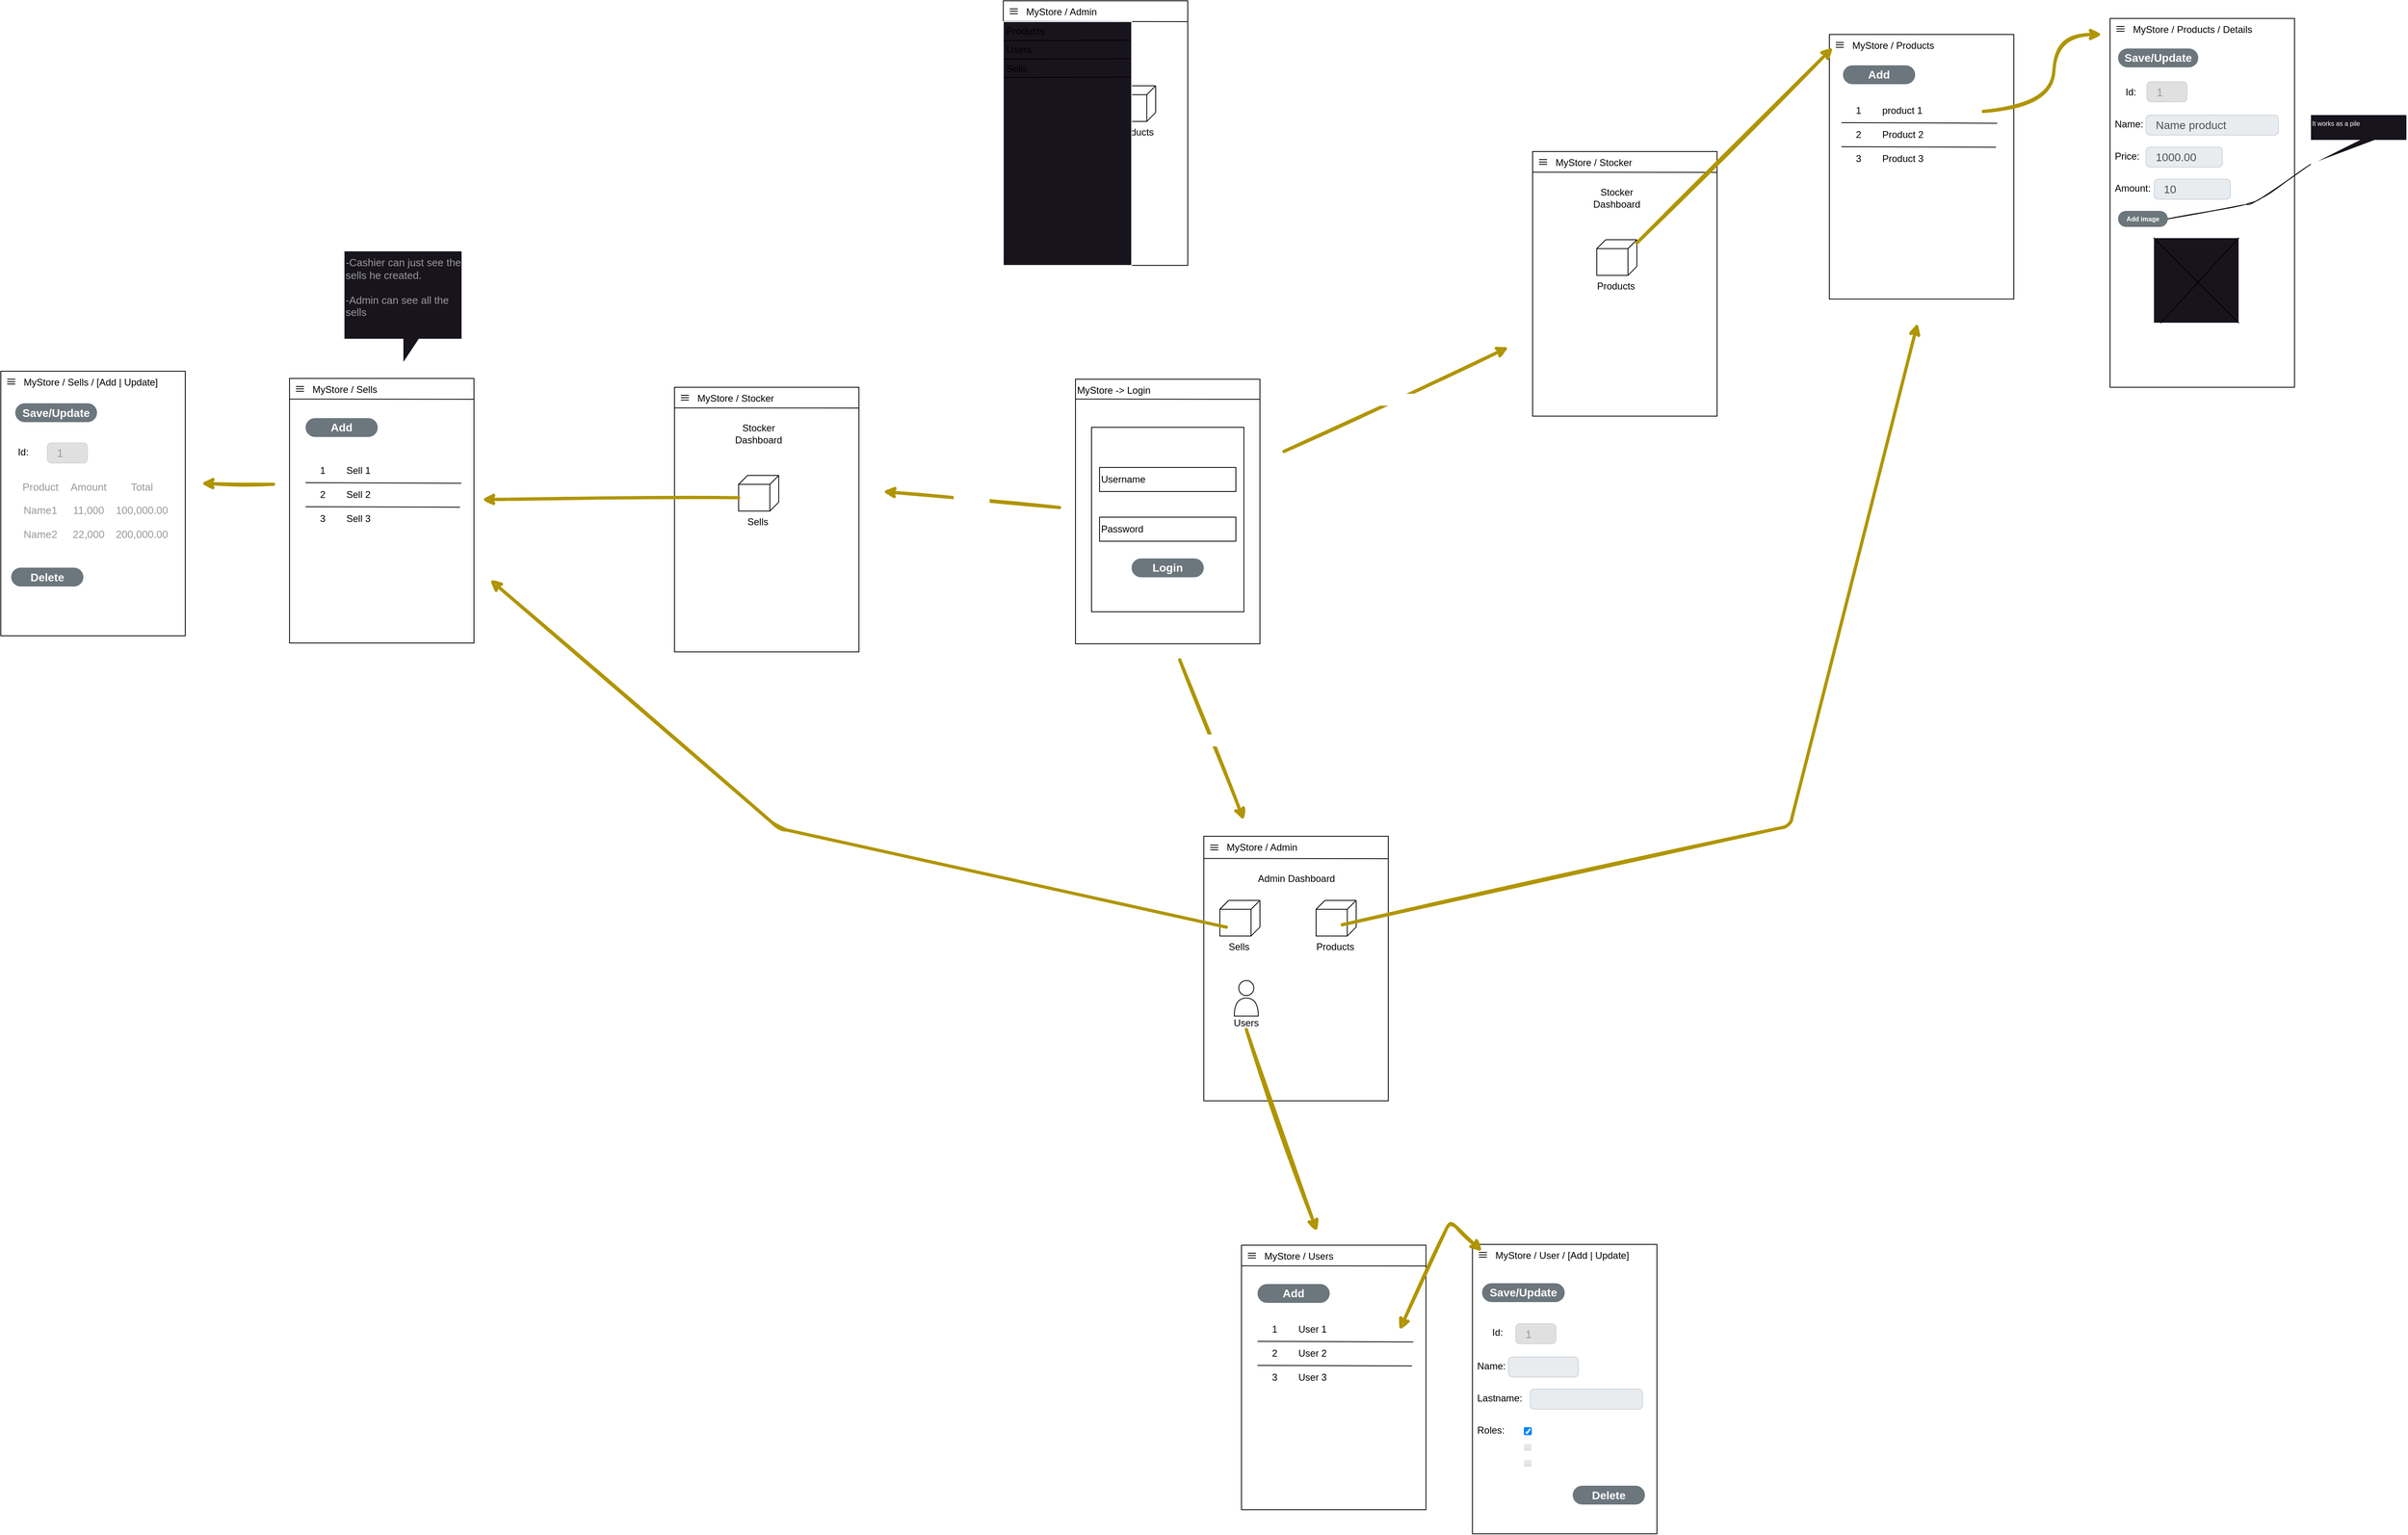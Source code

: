 <mxfile>
    <diagram id="OUazF247awG5Shnst579" name="Page-1">
        <mxGraphModel dx="2794" dy="1243" grid="1" gridSize="10" guides="1" tooltips="1" connect="1" arrows="1" fold="1" page="1" pageScale="1" pageWidth="1100" pageHeight="850" math="0" shadow="0">
            <root>
                <mxCell id="0"/>
                <mxCell id="1" parent="0"/>
                <mxCell id="31" value="MyStore -&amp;gt; Login" style="rounded=0;whiteSpace=wrap;html=1;align=left;verticalAlign=top;" vertex="1" parent="1">
                    <mxGeometry x="-60" y="-100" width="230" height="330" as="geometry"/>
                </mxCell>
                <mxCell id="32" value="" style="rounded=0;whiteSpace=wrap;html=1;" vertex="1" parent="1">
                    <mxGeometry x="-40" y="-40" width="190" height="230" as="geometry"/>
                </mxCell>
                <mxCell id="33" value="Username" style="rounded=0;whiteSpace=wrap;html=1;align=left;fillColor=#FFFFFF;fontColor=#000000;" vertex="1" parent="1">
                    <mxGeometry x="-30" y="10" width="170" height="30" as="geometry"/>
                </mxCell>
                <mxCell id="34" value="Password" style="rounded=0;whiteSpace=wrap;html=1;align=left;fillColor=#FFFFFF;fontColor=#000000;" vertex="1" parent="1">
                    <mxGeometry x="-30" y="72" width="170" height="30" as="geometry"/>
                </mxCell>
                <mxCell id="36" value="&lt;span style=&quot;white-space: pre;&quot;&gt;&#9;&lt;/span&gt;MyStore / Admin" style="rounded=0;whiteSpace=wrap;html=1;align=left;verticalAlign=top;" vertex="1" parent="1">
                    <mxGeometry x="100" y="470" width="230" height="330" as="geometry"/>
                </mxCell>
                <mxCell id="39" value="" style="endArrow=none;html=1;exitX=0.002;exitY=0.09;exitDx=0;exitDy=0;exitPerimeter=0;" edge="1" parent="1">
                    <mxGeometry width="50" height="50" relative="1" as="geometry">
                        <mxPoint x="100.46" y="497.7" as="sourcePoint"/>
                        <mxPoint x="330" y="498" as="targetPoint"/>
                    </mxGeometry>
                </mxCell>
                <mxCell id="40" value="" style="endArrow=none;html=1;exitX=0.002;exitY=0.09;exitDx=0;exitDy=0;exitPerimeter=0;" edge="1" parent="1">
                    <mxGeometry width="50" height="50" relative="1" as="geometry">
                        <mxPoint x="-59.54" y="-75.3" as="sourcePoint"/>
                        <mxPoint x="170" y="-75" as="targetPoint"/>
                    </mxGeometry>
                </mxCell>
                <mxCell id="47" value="" style="group" vertex="1" connectable="0" parent="1">
                    <mxGeometry x="108.0" y="481" width="10.0" height="6" as="geometry"/>
                </mxCell>
                <mxCell id="48" value="" style="endArrow=none;html=1;" edge="1" parent="47">
                    <mxGeometry width="50" height="50" relative="1" as="geometry">
                        <mxPoint x="2.842e-14" as="sourcePoint"/>
                        <mxPoint x="10.0" as="targetPoint"/>
                    </mxGeometry>
                </mxCell>
                <mxCell id="49" value="" style="endArrow=none;html=1;" edge="1" parent="47">
                    <mxGeometry width="50" height="50" relative="1" as="geometry">
                        <mxPoint y="3" as="sourcePoint"/>
                        <mxPoint x="10" y="3" as="targetPoint"/>
                    </mxGeometry>
                </mxCell>
                <mxCell id="50" value="" style="endArrow=none;html=1;" edge="1" parent="47">
                    <mxGeometry width="50" height="50" relative="1" as="geometry">
                        <mxPoint y="6" as="sourcePoint"/>
                        <mxPoint x="10" y="6" as="targetPoint"/>
                    </mxGeometry>
                </mxCell>
                <mxCell id="59" value="" style="group" vertex="1" connectable="0" parent="1">
                    <mxGeometry x="128" y="650" width="50" height="61" as="geometry"/>
                </mxCell>
                <mxCell id="54" value="" style="group;aspect=fixed;" vertex="1" connectable="0" parent="59">
                    <mxGeometry x="10" width="30" height="44.25" as="geometry"/>
                </mxCell>
                <mxCell id="53" value="" style="shape=or;whiteSpace=wrap;html=1;rounded=1;shadow=0;glass=0;flipH=1;flipV=1;direction=south;" vertex="1" parent="54">
                    <mxGeometry y="21.75" width="30" height="22.5" as="geometry"/>
                </mxCell>
                <mxCell id="52" value="" style="ellipse;whiteSpace=wrap;html=1;aspect=fixed;rounded=1;shadow=0;glass=0;" vertex="1" parent="54">
                    <mxGeometry x="5.625" width="18.75" height="18.75" as="geometry"/>
                </mxCell>
                <mxCell id="58" value="Users" style="text;html=1;strokeColor=none;fillColor=none;align=center;verticalAlign=middle;whiteSpace=wrap;rounded=0;shadow=0;glass=0;" vertex="1" parent="59">
                    <mxGeometry y="45.25" width="50" height="15.75" as="geometry"/>
                </mxCell>
                <mxCell id="71" value="&lt;span style=&quot;white-space: pre;&quot;&gt;&#9;&lt;/span&gt;MyStore / Products" style="rounded=0;whiteSpace=wrap;html=1;align=left;verticalAlign=top;" vertex="1" parent="1">
                    <mxGeometry x="880" y="-530" width="230" height="330" as="geometry"/>
                </mxCell>
                <mxCell id="72" value="&lt;span style=&quot;&quot;&gt;&#9;&lt;/span&gt;&lt;span style=&quot;white-space: pre;&quot;&gt;&#9;&lt;/span&gt;MyStore / Products&amp;nbsp;/ Details" style="rounded=0;whiteSpace=wrap;html=1;align=left;verticalAlign=top;" vertex="1" parent="1">
                    <mxGeometry x="1230" y="-550" width="230" height="460" as="geometry"/>
                </mxCell>
                <mxCell id="101" value="" style="shape=table;startSize=0;container=1;collapsible=0;childLayout=tableLayout;fixedRows=1;rowLines=0;fontStyle=1;rounded=1;shadow=0;glass=0;strokeColor=#FFFFFF;arcSize=0;" vertex="1" parent="1">
                    <mxGeometry x="895" y="-450" width="195" height="90" as="geometry"/>
                </mxCell>
                <mxCell id="102" value="" style="shape=tableRow;horizontal=0;startSize=0;swimlaneHead=0;swimlaneBody=0;top=0;left=0;bottom=0;right=0;collapsible=0;dropTarget=0;fillColor=none;points=[[0,0.5],[1,0.5]];portConstraint=eastwest;rounded=1;shadow=0;glass=0;strokeColor=#FFFFFF;" vertex="1" parent="101">
                    <mxGeometry width="195" height="30" as="geometry"/>
                </mxCell>
                <mxCell id="103" value="1" style="shape=partialRectangle;html=1;whiteSpace=wrap;connectable=0;fillColor=none;top=0;left=0;bottom=0;right=0;overflow=hidden;pointerEvents=1;rounded=1;shadow=0;glass=0;strokeColor=#FFFFFF;" vertex="1" parent="102">
                    <mxGeometry width="43" height="30" as="geometry">
                        <mxRectangle width="43" height="30" as="alternateBounds"/>
                    </mxGeometry>
                </mxCell>
                <mxCell id="104" value="product 1" style="shape=partialRectangle;html=1;whiteSpace=wrap;connectable=0;fillColor=none;top=0;left=0;bottom=0;right=0;align=left;spacingLeft=6;overflow=hidden;rounded=1;shadow=0;glass=0;strokeColor=#FFFFFF;" vertex="1" parent="102">
                    <mxGeometry x="43" width="152" height="30" as="geometry">
                        <mxRectangle width="152" height="30" as="alternateBounds"/>
                    </mxGeometry>
                </mxCell>
                <mxCell id="105" value="" style="shape=tableRow;horizontal=0;startSize=0;swimlaneHead=0;swimlaneBody=0;top=0;left=0;bottom=0;right=0;collapsible=0;dropTarget=0;fillColor=none;points=[[0,0.5],[1,0.5]];portConstraint=eastwest;rounded=1;shadow=0;glass=0;strokeColor=#FFFFFF;" vertex="1" parent="101">
                    <mxGeometry y="30" width="195" height="30" as="geometry"/>
                </mxCell>
                <mxCell id="106" value="2" style="shape=partialRectangle;html=1;whiteSpace=wrap;connectable=0;fillColor=none;top=0;left=0;bottom=0;right=0;overflow=hidden;rounded=1;shadow=0;glass=0;strokeColor=#FFFFFF;" vertex="1" parent="105">
                    <mxGeometry width="43" height="30" as="geometry">
                        <mxRectangle width="43" height="30" as="alternateBounds"/>
                    </mxGeometry>
                </mxCell>
                <mxCell id="107" value="Product 2" style="shape=partialRectangle;html=1;whiteSpace=wrap;connectable=0;fillColor=none;top=0;left=0;bottom=0;right=0;align=left;spacingLeft=6;overflow=hidden;rounded=1;shadow=0;glass=0;strokeColor=#FFFFFF;" vertex="1" parent="105">
                    <mxGeometry x="43" width="152" height="30" as="geometry">
                        <mxRectangle width="152" height="30" as="alternateBounds"/>
                    </mxGeometry>
                </mxCell>
                <mxCell id="108" value="" style="shape=tableRow;horizontal=0;startSize=0;swimlaneHead=0;swimlaneBody=0;top=0;left=0;bottom=0;right=0;collapsible=0;dropTarget=0;fillColor=none;points=[[0,0.5],[1,0.5]];portConstraint=eastwest;rounded=1;shadow=0;glass=0;strokeColor=#FFFFFF;" vertex="1" parent="101">
                    <mxGeometry y="60" width="195" height="30" as="geometry"/>
                </mxCell>
                <mxCell id="109" value="3" style="shape=partialRectangle;html=1;whiteSpace=wrap;connectable=0;fillColor=none;top=0;left=0;bottom=0;right=0;overflow=hidden;rounded=1;shadow=0;glass=0;strokeColor=#FFFFFF;" vertex="1" parent="108">
                    <mxGeometry width="43" height="30" as="geometry">
                        <mxRectangle width="43" height="30" as="alternateBounds"/>
                    </mxGeometry>
                </mxCell>
                <mxCell id="110" value="Product 3" style="shape=partialRectangle;html=1;whiteSpace=wrap;connectable=0;fillColor=none;top=0;left=0;bottom=0;right=0;align=left;spacingLeft=6;overflow=hidden;rounded=1;shadow=0;glass=0;strokeColor=#FFFFFF;" vertex="1" parent="108">
                    <mxGeometry x="43" width="152" height="30" as="geometry">
                        <mxRectangle width="152" height="30" as="alternateBounds"/>
                    </mxGeometry>
                </mxCell>
                <mxCell id="116" value="" style="endArrow=none;html=1;entryX=0.996;entryY=0.024;entryDx=0;entryDy=0;entryPerimeter=0;" edge="1" parent="1" target="105">
                    <mxGeometry width="50" height="50" relative="1" as="geometry">
                        <mxPoint x="895" y="-420" as="sourcePoint"/>
                        <mxPoint x="1035" y="-430" as="targetPoint"/>
                    </mxGeometry>
                </mxCell>
                <mxCell id="117" value="" style="endArrow=none;html=1;entryX=0.988;entryY=0.019;entryDx=0;entryDy=0;entryPerimeter=0;" edge="1" parent="1" target="108">
                    <mxGeometry width="50" height="50" relative="1" as="geometry">
                        <mxPoint x="895" y="-390" as="sourcePoint"/>
                        <mxPoint x="1074.28" y="-389.28" as="targetPoint"/>
                    </mxGeometry>
                </mxCell>
                <mxCell id="129" value="" style="group" vertex="1" connectable="0" parent="1">
                    <mxGeometry x="888" y="-520" width="10.0" height="6" as="geometry"/>
                </mxCell>
                <mxCell id="130" value="" style="endArrow=none;html=1;" edge="1" parent="129">
                    <mxGeometry width="50" height="50" relative="1" as="geometry">
                        <mxPoint x="2.842e-14" as="sourcePoint"/>
                        <mxPoint x="10.0" as="targetPoint"/>
                    </mxGeometry>
                </mxCell>
                <mxCell id="131" value="" style="endArrow=none;html=1;" edge="1" parent="129">
                    <mxGeometry width="50" height="50" relative="1" as="geometry">
                        <mxPoint y="3" as="sourcePoint"/>
                        <mxPoint x="10" y="3" as="targetPoint"/>
                    </mxGeometry>
                </mxCell>
                <mxCell id="132" value="" style="endArrow=none;html=1;" edge="1" parent="129">
                    <mxGeometry width="50" height="50" relative="1" as="geometry">
                        <mxPoint y="6" as="sourcePoint"/>
                        <mxPoint x="10" y="6" as="targetPoint"/>
                    </mxGeometry>
                </mxCell>
                <mxCell id="133" value="" style="group" vertex="1" connectable="0" parent="1">
                    <mxGeometry x="1238" y="-540" width="10.0" height="6" as="geometry"/>
                </mxCell>
                <mxCell id="134" value="" style="endArrow=none;html=1;" edge="1" parent="133">
                    <mxGeometry width="50" height="50" relative="1" as="geometry">
                        <mxPoint x="2.842e-14" as="sourcePoint"/>
                        <mxPoint x="10.0" as="targetPoint"/>
                    </mxGeometry>
                </mxCell>
                <mxCell id="135" value="" style="endArrow=none;html=1;" edge="1" parent="133">
                    <mxGeometry width="50" height="50" relative="1" as="geometry">
                        <mxPoint y="3" as="sourcePoint"/>
                        <mxPoint x="10" y="3" as="targetPoint"/>
                    </mxGeometry>
                </mxCell>
                <mxCell id="136" value="" style="endArrow=none;html=1;" edge="1" parent="133">
                    <mxGeometry width="50" height="50" relative="1" as="geometry">
                        <mxPoint y="6" as="sourcePoint"/>
                        <mxPoint x="10" y="6" as="targetPoint"/>
                    </mxGeometry>
                </mxCell>
                <mxCell id="137" value="Name:" style="text;html=1;strokeColor=none;fillColor=none;align=left;verticalAlign=middle;whiteSpace=wrap;rounded=0;shadow=0;glass=0;" vertex="1" parent="1">
                    <mxGeometry x="1234" y="-430.5" width="42" height="24" as="geometry"/>
                </mxCell>
                <mxCell id="138" value="Name product" style="html=1;shadow=0;dashed=0;shape=mxgraph.bootstrap.rrect;rSize=5;strokeColor=#CED4DA;strokeWidth=1;fillColor=#E9ECEF;fontColor=#505050;whiteSpace=wrap;align=left;verticalAlign=middle;spacingLeft=10;fontSize=14;rounded=1;glass=0;" vertex="1" parent="1">
                    <mxGeometry x="1275" y="-429.5" width="165" height="25" as="geometry"/>
                </mxCell>
                <mxCell id="139" value="Price:" style="text;html=1;strokeColor=none;fillColor=none;align=left;verticalAlign=middle;whiteSpace=wrap;rounded=0;shadow=0;glass=0;" vertex="1" parent="1">
                    <mxGeometry x="1234" y="-390.5" width="42" height="24" as="geometry"/>
                </mxCell>
                <mxCell id="140" value="1000.00" style="html=1;shadow=0;dashed=0;shape=mxgraph.bootstrap.rrect;rSize=5;strokeColor=#CED4DA;strokeWidth=1;fillColor=#E9ECEF;fontColor=#505050;whiteSpace=wrap;align=left;verticalAlign=middle;spacingLeft=10;fontSize=14;rounded=1;glass=0;" vertex="1" parent="1">
                    <mxGeometry x="1275" y="-389.5" width="95" height="25" as="geometry"/>
                </mxCell>
                <mxCell id="141" value="Amount:" style="text;html=1;strokeColor=none;fillColor=none;align=left;verticalAlign=middle;whiteSpace=wrap;rounded=0;shadow=0;glass=0;" vertex="1" parent="1">
                    <mxGeometry x="1234" y="-350.5" width="42" height="24" as="geometry"/>
                </mxCell>
                <mxCell id="142" value="10" style="html=1;shadow=0;dashed=0;shape=mxgraph.bootstrap.rrect;rSize=5;strokeColor=#CED4DA;strokeWidth=1;fillColor=#E9ECEF;fontColor=#505050;whiteSpace=wrap;align=left;verticalAlign=middle;spacingLeft=10;fontSize=14;rounded=1;glass=0;" vertex="1" parent="1">
                    <mxGeometry x="1285" y="-349.5" width="95" height="25" as="geometry"/>
                </mxCell>
                <mxCell id="152" value="&lt;span style=&quot;white-space: pre;&quot;&gt;&#9;&lt;/span&gt;MyStore / Users" style="rounded=0;whiteSpace=wrap;html=1;align=left;verticalAlign=top;" vertex="1" parent="1">
                    <mxGeometry x="147" y="980" width="230" height="330" as="geometry"/>
                </mxCell>
                <mxCell id="153" value="" style="endArrow=none;html=1;exitX=0.002;exitY=0.09;exitDx=0;exitDy=0;exitPerimeter=0;" edge="1" parent="1">
                    <mxGeometry width="50" height="50" relative="1" as="geometry">
                        <mxPoint x="147.46" y="1005.7" as="sourcePoint"/>
                        <mxPoint x="377.0" y="1006" as="targetPoint"/>
                    </mxGeometry>
                </mxCell>
                <mxCell id="154" value="" style="group" vertex="1" connectable="0" parent="1">
                    <mxGeometry x="155" y="990" width="10.0" height="6" as="geometry"/>
                </mxCell>
                <mxCell id="155" value="" style="endArrow=none;html=1;" edge="1" parent="154">
                    <mxGeometry width="50" height="50" relative="1" as="geometry">
                        <mxPoint x="2.842e-14" as="sourcePoint"/>
                        <mxPoint x="10.0" as="targetPoint"/>
                    </mxGeometry>
                </mxCell>
                <mxCell id="156" value="" style="endArrow=none;html=1;" edge="1" parent="154">
                    <mxGeometry width="50" height="50" relative="1" as="geometry">
                        <mxPoint y="3" as="sourcePoint"/>
                        <mxPoint x="10" y="3" as="targetPoint"/>
                    </mxGeometry>
                </mxCell>
                <mxCell id="157" value="" style="endArrow=none;html=1;" edge="1" parent="154">
                    <mxGeometry width="50" height="50" relative="1" as="geometry">
                        <mxPoint y="6" as="sourcePoint"/>
                        <mxPoint x="10" y="6" as="targetPoint"/>
                    </mxGeometry>
                </mxCell>
                <mxCell id="181" value="Login" style="rounded=1;whiteSpace=wrap;html=1;arcSize=50;strokeColor=none;strokeWidth=1;fillColor=#6C767D;fontColor=#FFFFFF;whiteSpace=wrap;align=center;verticalAlign=middle;spacingLeft=0;fontStyle=1;fontSize=14;spacing=10;shadow=0;glass=0;" vertex="1" parent="1">
                    <mxGeometry x="10" y="123.5" width="90" height="23.5" as="geometry"/>
                </mxCell>
                <mxCell id="182" value="Add" style="rounded=1;whiteSpace=wrap;html=1;arcSize=50;strokeColor=none;strokeWidth=1;fillColor=#6C767D;fontColor=#FFFFFF;whiteSpace=wrap;align=center;verticalAlign=middle;spacingLeft=0;fontStyle=1;fontSize=14;spacing=10;shadow=0;glass=0;" vertex="1" parent="1">
                    <mxGeometry x="897" y="-491.5" width="90" height="23.5" as="geometry"/>
                </mxCell>
                <mxCell id="183" value="" style="group" vertex="1" connectable="0" parent="1">
                    <mxGeometry x="1042" y="-444" width="40" height="80" as="geometry"/>
                </mxCell>
                <mxCell id="119" value="" style="group" vertex="1" connectable="0" parent="183">
                    <mxGeometry width="40" height="20" as="geometry"/>
                </mxCell>
                <mxCell id="112" value="" style="shape=waypoint;sketch=0;fillStyle=solid;size=6;pointerEvents=1;points=[];fillColor=none;resizable=0;rotatable=0;perimeter=centerPerimeter;snapToPoint=1;rounded=1;shadow=0;glass=0;strokeColor=#FFFFFF;" vertex="1" parent="119">
                    <mxGeometry width="20" height="20" as="geometry"/>
                </mxCell>
                <mxCell id="113" value="" style="shape=waypoint;sketch=0;fillStyle=solid;size=6;pointerEvents=1;points=[];fillColor=none;resizable=0;rotatable=0;perimeter=centerPerimeter;snapToPoint=1;rounded=1;shadow=0;glass=0;strokeColor=#FFFFFF;" vertex="1" parent="119">
                    <mxGeometry x="10" width="20" height="20" as="geometry"/>
                </mxCell>
                <mxCell id="114" value="" style="shape=waypoint;sketch=0;fillStyle=solid;size=6;pointerEvents=1;points=[];fillColor=none;resizable=0;rotatable=0;perimeter=centerPerimeter;snapToPoint=1;rounded=1;shadow=0;glass=0;strokeColor=#FFFFFF;" vertex="1" parent="119">
                    <mxGeometry x="20" width="20" height="20" as="geometry"/>
                </mxCell>
                <mxCell id="120" value="" style="group" vertex="1" connectable="0" parent="183">
                    <mxGeometry y="30" width="40" height="20" as="geometry"/>
                </mxCell>
                <mxCell id="121" value="" style="shape=waypoint;sketch=0;fillStyle=solid;size=6;pointerEvents=1;points=[];fillColor=none;resizable=0;rotatable=0;perimeter=centerPerimeter;snapToPoint=1;rounded=1;shadow=0;glass=0;strokeColor=#FFFFFF;" vertex="1" parent="120">
                    <mxGeometry width="20" height="20" as="geometry"/>
                </mxCell>
                <mxCell id="122" value="" style="shape=waypoint;sketch=0;fillStyle=solid;size=6;pointerEvents=1;points=[];fillColor=none;resizable=0;rotatable=0;perimeter=centerPerimeter;snapToPoint=1;rounded=1;shadow=0;glass=0;strokeColor=#FFFFFF;" vertex="1" parent="120">
                    <mxGeometry x="10" width="20" height="20" as="geometry"/>
                </mxCell>
                <mxCell id="123" value="" style="shape=waypoint;sketch=0;fillStyle=solid;size=6;pointerEvents=1;points=[];fillColor=none;resizable=0;rotatable=0;perimeter=centerPerimeter;snapToPoint=1;rounded=1;shadow=0;glass=0;strokeColor=#FFFFFF;" vertex="1" parent="120">
                    <mxGeometry x="20" width="20" height="20" as="geometry"/>
                </mxCell>
                <mxCell id="124" value="" style="group" vertex="1" connectable="0" parent="183">
                    <mxGeometry y="60" width="40" height="20" as="geometry"/>
                </mxCell>
                <mxCell id="125" value="" style="shape=waypoint;sketch=0;fillStyle=solid;size=6;pointerEvents=1;points=[];fillColor=none;resizable=0;rotatable=0;perimeter=centerPerimeter;snapToPoint=1;rounded=1;shadow=0;glass=0;strokeColor=#FFFFFF;" vertex="1" parent="124">
                    <mxGeometry width="20" height="20" as="geometry"/>
                </mxCell>
                <mxCell id="126" value="" style="shape=waypoint;sketch=0;fillStyle=solid;size=6;pointerEvents=1;points=[];fillColor=none;resizable=0;rotatable=0;perimeter=centerPerimeter;snapToPoint=1;rounded=1;shadow=0;glass=0;strokeColor=#FFFFFF;" vertex="1" parent="124">
                    <mxGeometry x="10" width="20" height="20" as="geometry"/>
                </mxCell>
                <mxCell id="127" value="" style="shape=waypoint;sketch=0;fillStyle=solid;size=6;pointerEvents=1;points=[];fillColor=none;resizable=0;rotatable=0;perimeter=centerPerimeter;snapToPoint=1;rounded=1;shadow=0;glass=0;strokeColor=#FFFFFF;" vertex="1" parent="124">
                    <mxGeometry x="20" width="20" height="20" as="geometry"/>
                </mxCell>
                <mxCell id="184" value="" style="shape=table;startSize=0;container=1;collapsible=0;childLayout=tableLayout;fixedRows=1;rowLines=0;fontStyle=1;rounded=1;shadow=0;glass=0;strokeColor=#FFFFFF;arcSize=0;" vertex="1" parent="1">
                    <mxGeometry x="167" y="1070" width="195" height="90" as="geometry"/>
                </mxCell>
                <mxCell id="185" value="" style="shape=tableRow;horizontal=0;startSize=0;swimlaneHead=0;swimlaneBody=0;top=0;left=0;bottom=0;right=0;collapsible=0;dropTarget=0;fillColor=none;points=[[0,0.5],[1,0.5]];portConstraint=eastwest;rounded=1;shadow=0;glass=0;strokeColor=#FFFFFF;" vertex="1" parent="184">
                    <mxGeometry width="195" height="30" as="geometry"/>
                </mxCell>
                <mxCell id="186" value="1" style="shape=partialRectangle;html=1;whiteSpace=wrap;connectable=0;fillColor=none;top=0;left=0;bottom=0;right=0;overflow=hidden;pointerEvents=1;rounded=1;shadow=0;glass=0;strokeColor=#FFFFFF;" vertex="1" parent="185">
                    <mxGeometry width="43" height="30" as="geometry">
                        <mxRectangle width="43" height="30" as="alternateBounds"/>
                    </mxGeometry>
                </mxCell>
                <mxCell id="187" value="User 1" style="shape=partialRectangle;html=1;whiteSpace=wrap;connectable=0;fillColor=none;top=0;left=0;bottom=0;right=0;align=left;spacingLeft=6;overflow=hidden;rounded=1;shadow=0;glass=0;strokeColor=#FFFFFF;" vertex="1" parent="185">
                    <mxGeometry x="43" width="152" height="30" as="geometry">
                        <mxRectangle width="152" height="30" as="alternateBounds"/>
                    </mxGeometry>
                </mxCell>
                <mxCell id="188" value="" style="shape=tableRow;horizontal=0;startSize=0;swimlaneHead=0;swimlaneBody=0;top=0;left=0;bottom=0;right=0;collapsible=0;dropTarget=0;fillColor=none;points=[[0,0.5],[1,0.5]];portConstraint=eastwest;rounded=1;shadow=0;glass=0;strokeColor=#FFFFFF;" vertex="1" parent="184">
                    <mxGeometry y="30" width="195" height="30" as="geometry"/>
                </mxCell>
                <mxCell id="189" value="2" style="shape=partialRectangle;html=1;whiteSpace=wrap;connectable=0;fillColor=none;top=0;left=0;bottom=0;right=0;overflow=hidden;rounded=1;shadow=0;glass=0;strokeColor=#FFFFFF;" vertex="1" parent="188">
                    <mxGeometry width="43" height="30" as="geometry">
                        <mxRectangle width="43" height="30" as="alternateBounds"/>
                    </mxGeometry>
                </mxCell>
                <mxCell id="190" value="User 2" style="shape=partialRectangle;html=1;whiteSpace=wrap;connectable=0;fillColor=none;top=0;left=0;bottom=0;right=0;align=left;spacingLeft=6;overflow=hidden;rounded=1;shadow=0;glass=0;strokeColor=#FFFFFF;" vertex="1" parent="188">
                    <mxGeometry x="43" width="152" height="30" as="geometry">
                        <mxRectangle width="152" height="30" as="alternateBounds"/>
                    </mxGeometry>
                </mxCell>
                <mxCell id="191" value="" style="shape=tableRow;horizontal=0;startSize=0;swimlaneHead=0;swimlaneBody=0;top=0;left=0;bottom=0;right=0;collapsible=0;dropTarget=0;fillColor=none;points=[[0,0.5],[1,0.5]];portConstraint=eastwest;rounded=1;shadow=0;glass=0;strokeColor=#FFFFFF;" vertex="1" parent="184">
                    <mxGeometry y="60" width="195" height="30" as="geometry"/>
                </mxCell>
                <mxCell id="192" value="3" style="shape=partialRectangle;html=1;whiteSpace=wrap;connectable=0;fillColor=none;top=0;left=0;bottom=0;right=0;overflow=hidden;rounded=1;shadow=0;glass=0;strokeColor=#FFFFFF;" vertex="1" parent="191">
                    <mxGeometry width="43" height="30" as="geometry">
                        <mxRectangle width="43" height="30" as="alternateBounds"/>
                    </mxGeometry>
                </mxCell>
                <mxCell id="193" value="User 3" style="shape=partialRectangle;html=1;whiteSpace=wrap;connectable=0;fillColor=none;top=0;left=0;bottom=0;right=0;align=left;spacingLeft=6;overflow=hidden;rounded=1;shadow=0;glass=0;strokeColor=#FFFFFF;" vertex="1" parent="191">
                    <mxGeometry x="43" width="152" height="30" as="geometry">
                        <mxRectangle width="152" height="30" as="alternateBounds"/>
                    </mxGeometry>
                </mxCell>
                <mxCell id="194" value="" style="endArrow=none;html=1;entryX=0.996;entryY=0.024;entryDx=0;entryDy=0;entryPerimeter=0;" edge="1" parent="1" target="188">
                    <mxGeometry width="50" height="50" relative="1" as="geometry">
                        <mxPoint x="167" y="1100" as="sourcePoint"/>
                        <mxPoint x="307" y="1090" as="targetPoint"/>
                    </mxGeometry>
                </mxCell>
                <mxCell id="195" value="" style="endArrow=none;html=1;entryX=0.988;entryY=0.019;entryDx=0;entryDy=0;entryPerimeter=0;" edge="1" parent="1" target="191">
                    <mxGeometry width="50" height="50" relative="1" as="geometry">
                        <mxPoint x="167" y="1130" as="sourcePoint"/>
                        <mxPoint x="346.28" y="1130.72" as="targetPoint"/>
                    </mxGeometry>
                </mxCell>
                <mxCell id="196" value="" style="group" vertex="1" connectable="0" parent="1">
                    <mxGeometry x="314" y="1076" width="40" height="80" as="geometry"/>
                </mxCell>
                <mxCell id="197" value="" style="group" vertex="1" connectable="0" parent="196">
                    <mxGeometry width="40" height="20" as="geometry"/>
                </mxCell>
                <mxCell id="198" value="" style="shape=waypoint;sketch=0;fillStyle=solid;size=6;pointerEvents=1;points=[];fillColor=none;resizable=0;rotatable=0;perimeter=centerPerimeter;snapToPoint=1;rounded=1;shadow=0;glass=0;strokeColor=#FFFFFF;" vertex="1" parent="197">
                    <mxGeometry width="20" height="20" as="geometry"/>
                </mxCell>
                <mxCell id="199" value="" style="shape=waypoint;sketch=0;fillStyle=solid;size=6;pointerEvents=1;points=[];fillColor=none;resizable=0;rotatable=0;perimeter=centerPerimeter;snapToPoint=1;rounded=1;shadow=0;glass=0;strokeColor=#FFFFFF;" vertex="1" parent="197">
                    <mxGeometry x="10" width="20" height="20" as="geometry"/>
                </mxCell>
                <mxCell id="200" value="" style="shape=waypoint;sketch=0;fillStyle=solid;size=6;pointerEvents=1;points=[];fillColor=none;resizable=0;rotatable=0;perimeter=centerPerimeter;snapToPoint=1;rounded=1;shadow=0;glass=0;strokeColor=#FFFFFF;" vertex="1" parent="197">
                    <mxGeometry x="20" width="20" height="20" as="geometry"/>
                </mxCell>
                <mxCell id="201" value="" style="group" vertex="1" connectable="0" parent="196">
                    <mxGeometry y="30" width="40" height="20" as="geometry"/>
                </mxCell>
                <mxCell id="202" value="" style="shape=waypoint;sketch=0;fillStyle=solid;size=6;pointerEvents=1;points=[];fillColor=none;resizable=0;rotatable=0;perimeter=centerPerimeter;snapToPoint=1;rounded=1;shadow=0;glass=0;strokeColor=#FFFFFF;" vertex="1" parent="201">
                    <mxGeometry width="20" height="20" as="geometry"/>
                </mxCell>
                <mxCell id="203" value="" style="shape=waypoint;sketch=0;fillStyle=solid;size=6;pointerEvents=1;points=[];fillColor=none;resizable=0;rotatable=0;perimeter=centerPerimeter;snapToPoint=1;rounded=1;shadow=0;glass=0;strokeColor=#FFFFFF;" vertex="1" parent="201">
                    <mxGeometry x="10" width="20" height="20" as="geometry"/>
                </mxCell>
                <mxCell id="204" value="" style="shape=waypoint;sketch=0;fillStyle=solid;size=6;pointerEvents=1;points=[];fillColor=none;resizable=0;rotatable=0;perimeter=centerPerimeter;snapToPoint=1;rounded=1;shadow=0;glass=0;strokeColor=#FFFFFF;" vertex="1" parent="201">
                    <mxGeometry x="20" width="20" height="20" as="geometry"/>
                </mxCell>
                <mxCell id="205" value="" style="group" vertex="1" connectable="0" parent="196">
                    <mxGeometry y="60" width="40" height="20" as="geometry"/>
                </mxCell>
                <mxCell id="206" value="" style="shape=waypoint;sketch=0;fillStyle=solid;size=6;pointerEvents=1;points=[];fillColor=none;resizable=0;rotatable=0;perimeter=centerPerimeter;snapToPoint=1;rounded=1;shadow=0;glass=0;strokeColor=#FFFFFF;" vertex="1" parent="205">
                    <mxGeometry width="20" height="20" as="geometry"/>
                </mxCell>
                <mxCell id="207" value="" style="shape=waypoint;sketch=0;fillStyle=solid;size=6;pointerEvents=1;points=[];fillColor=none;resizable=0;rotatable=0;perimeter=centerPerimeter;snapToPoint=1;rounded=1;shadow=0;glass=0;strokeColor=#FFFFFF;" vertex="1" parent="205">
                    <mxGeometry x="10" width="20" height="20" as="geometry"/>
                </mxCell>
                <mxCell id="208" value="" style="shape=waypoint;sketch=0;fillStyle=solid;size=6;pointerEvents=1;points=[];fillColor=none;resizable=0;rotatable=0;perimeter=centerPerimeter;snapToPoint=1;rounded=1;shadow=0;glass=0;strokeColor=#FFFFFF;" vertex="1" parent="205">
                    <mxGeometry x="20" width="20" height="20" as="geometry"/>
                </mxCell>
                <mxCell id="209" value="&lt;span style=&quot;white-space: pre;&quot;&gt;&#9;&lt;/span&gt;MyStore / Admin" style="rounded=0;whiteSpace=wrap;html=1;align=left;verticalAlign=top;" vertex="1" parent="1">
                    <mxGeometry x="-150" y="-572" width="230" height="330" as="geometry"/>
                </mxCell>
                <mxCell id="210" value="" style="endArrow=none;html=1;exitX=0.002;exitY=0.09;exitDx=0;exitDy=0;exitPerimeter=0;" edge="1" parent="1">
                    <mxGeometry width="50" height="50" relative="1" as="geometry">
                        <mxPoint x="-149.54" y="-546.3" as="sourcePoint"/>
                        <mxPoint x="80" y="-546" as="targetPoint"/>
                    </mxGeometry>
                </mxCell>
                <mxCell id="211" value="" style="group" vertex="1" connectable="0" parent="1">
                    <mxGeometry x="-142.0" y="-562" width="10.0" height="6" as="geometry"/>
                </mxCell>
                <mxCell id="212" value="" style="endArrow=none;html=1;" edge="1" parent="211">
                    <mxGeometry width="50" height="50" relative="1" as="geometry">
                        <mxPoint x="2.842e-14" as="sourcePoint"/>
                        <mxPoint x="10.0" as="targetPoint"/>
                    </mxGeometry>
                </mxCell>
                <mxCell id="213" value="" style="endArrow=none;html=1;" edge="1" parent="211">
                    <mxGeometry width="50" height="50" relative="1" as="geometry">
                        <mxPoint y="3" as="sourcePoint"/>
                        <mxPoint x="10" y="3" as="targetPoint"/>
                    </mxGeometry>
                </mxCell>
                <mxCell id="214" value="" style="endArrow=none;html=1;" edge="1" parent="211">
                    <mxGeometry width="50" height="50" relative="1" as="geometry">
                        <mxPoint y="6" as="sourcePoint"/>
                        <mxPoint x="10" y="6" as="targetPoint"/>
                    </mxGeometry>
                </mxCell>
                <mxCell id="215" value="" style="group" vertex="1" connectable="0" parent="1">
                    <mxGeometry x="-122" y="-512" width="50" height="61" as="geometry"/>
                </mxCell>
                <mxCell id="220" value="" style="group;aspect=fixed;" vertex="1" connectable="0" parent="1">
                    <mxGeometry x="-10" y="-466" width="50" height="44.44" as="geometry"/>
                </mxCell>
                <mxCell id="221" value="" style="rounded=0;whiteSpace=wrap;html=1;shadow=0;glass=0;" vertex="1" parent="220">
                    <mxGeometry y="11.11" width="38.889" height="33.33" as="geometry"/>
                </mxCell>
                <mxCell id="222" value="" style="endArrow=none;html=1;entryX=0;entryY=0;entryDx=0;entryDy=0;exitX=0;exitY=0;exitDx=0;exitDy=0;" edge="1" parent="220" source="221">
                    <mxGeometry width="50" height="50" relative="1" as="geometry">
                        <mxPoint x="-27.778" y="27.775" as="sourcePoint"/>
                        <mxPoint x="11.111" y="6.315e-14" as="targetPoint"/>
                    </mxGeometry>
                </mxCell>
                <mxCell id="223" value="" style="endArrow=none;html=1;entryX=0;entryY=0;entryDx=0;entryDy=0;exitX=0;exitY=0;exitDx=0;exitDy=0;" edge="1" parent="220">
                    <mxGeometry width="50" height="50" relative="1" as="geometry">
                        <mxPoint x="38.889" y="44.44" as="sourcePoint"/>
                        <mxPoint x="50" y="33.33" as="targetPoint"/>
                    </mxGeometry>
                </mxCell>
                <mxCell id="224" value="" style="endArrow=none;html=1;entryX=0;entryY=0;entryDx=0;entryDy=0;exitX=0;exitY=0;exitDx=0;exitDy=0;" edge="1" parent="220">
                    <mxGeometry width="50" height="50" relative="1" as="geometry">
                        <mxPoint x="38.889" y="11.11" as="sourcePoint"/>
                        <mxPoint x="50" as="targetPoint"/>
                    </mxGeometry>
                </mxCell>
                <mxCell id="225" value="" style="endArrow=none;html=1;" edge="1" parent="220">
                    <mxGeometry width="50" height="50" relative="1" as="geometry">
                        <mxPoint x="11.111" y="6.315e-14" as="sourcePoint"/>
                        <mxPoint x="50" y="6.315e-14" as="targetPoint"/>
                    </mxGeometry>
                </mxCell>
                <mxCell id="226" value="" style="endArrow=none;html=1;" edge="1" parent="220">
                    <mxGeometry width="50" height="50" relative="1" as="geometry">
                        <mxPoint x="50" y="6.315e-14" as="sourcePoint"/>
                        <mxPoint x="50" y="33.33" as="targetPoint"/>
                    </mxGeometry>
                </mxCell>
                <mxCell id="227" value="Products" style="text;html=1;strokeColor=none;fillColor=none;align=center;verticalAlign=middle;whiteSpace=wrap;rounded=0;shadow=0;glass=0;" vertex="1" parent="1">
                    <mxGeometry x="-16" y="-419" width="60" height="22" as="geometry"/>
                </mxCell>
                <mxCell id="228" value="" style="rounded=0;whiteSpace=wrap;html=1;shadow=0;glass=0;strokeColor=#FFFFFF;fontColor=#000000;fillColor=#18141D;" vertex="1" parent="1">
                    <mxGeometry x="-150" y="-546" width="160" height="304" as="geometry"/>
                </mxCell>
                <mxCell id="230" value="" style="endArrow=none;html=1;exitX=0.002;exitY=0.09;exitDx=0;exitDy=0;exitPerimeter=0;entryX=0.992;entryY=0.063;entryDx=0;entryDy=0;entryPerimeter=0;" edge="1" parent="1">
                    <mxGeometry width="50" height="50" relative="1" as="geometry">
                        <mxPoint x="-149.54" y="-522.3" as="sourcePoint"/>
                        <mxPoint x="8.72" y="-522.848" as="targetPoint"/>
                    </mxGeometry>
                </mxCell>
                <mxCell id="231" value="Products" style="text;html=1;strokeColor=none;fillColor=none;align=left;verticalAlign=middle;whiteSpace=wrap;rounded=0;shadow=0;glass=0;" vertex="1" parent="1">
                    <mxGeometry x="-148" y="-545" width="60" height="22" as="geometry"/>
                </mxCell>
                <mxCell id="233" value="Users" style="text;html=1;strokeColor=none;fillColor=none;align=left;verticalAlign=middle;whiteSpace=wrap;rounded=0;shadow=0;glass=0;" vertex="1" parent="1">
                    <mxGeometry x="-148" y="-522" width="60" height="22" as="geometry"/>
                </mxCell>
                <mxCell id="234" value="" style="endArrow=none;html=1;exitX=0.002;exitY=0.09;exitDx=0;exitDy=0;exitPerimeter=0;entryX=0.992;entryY=0.063;entryDx=0;entryDy=0;entryPerimeter=0;" edge="1" parent="1">
                    <mxGeometry width="50" height="50" relative="1" as="geometry">
                        <mxPoint x="-149.54" y="-499.3" as="sourcePoint"/>
                        <mxPoint x="8.72" y="-499.848" as="targetPoint"/>
                    </mxGeometry>
                </mxCell>
                <mxCell id="236" value="Sells" style="text;html=1;strokeColor=none;fillColor=none;align=left;verticalAlign=middle;whiteSpace=wrap;rounded=0;shadow=0;glass=0;" vertex="1" parent="1">
                    <mxGeometry x="-148" y="-498" width="60" height="22" as="geometry"/>
                </mxCell>
                <mxCell id="237" value="" style="endArrow=none;html=1;exitX=0.002;exitY=0.09;exitDx=0;exitDy=0;exitPerimeter=0;entryX=0.992;entryY=0.063;entryDx=0;entryDy=0;entryPerimeter=0;" edge="1" parent="1">
                    <mxGeometry width="50" height="50" relative="1" as="geometry">
                        <mxPoint x="-149.54" y="-476.3" as="sourcePoint"/>
                        <mxPoint x="8.72" y="-476.848" as="targetPoint"/>
                    </mxGeometry>
                </mxCell>
                <mxCell id="238" value="" style="group" vertex="1" connectable="0" parent="1">
                    <mxGeometry x="234" y="550" width="60" height="69" as="geometry"/>
                </mxCell>
                <mxCell id="68" value="" style="group;aspect=fixed;" vertex="1" connectable="0" parent="238">
                    <mxGeometry x="6" width="50" height="44.44" as="geometry"/>
                </mxCell>
                <mxCell id="61" value="" style="rounded=0;whiteSpace=wrap;html=1;shadow=0;glass=0;" vertex="1" parent="68">
                    <mxGeometry y="11.11" width="38.889" height="33.33" as="geometry"/>
                </mxCell>
                <mxCell id="62" value="" style="endArrow=none;html=1;entryX=0;entryY=0;entryDx=0;entryDy=0;exitX=0;exitY=0;exitDx=0;exitDy=0;" edge="1" parent="68" source="61">
                    <mxGeometry width="50" height="50" relative="1" as="geometry">
                        <mxPoint x="-27.778" y="27.775" as="sourcePoint"/>
                        <mxPoint x="11.111" y="6.315e-14" as="targetPoint"/>
                    </mxGeometry>
                </mxCell>
                <mxCell id="63" value="" style="endArrow=none;html=1;entryX=0;entryY=0;entryDx=0;entryDy=0;exitX=0;exitY=0;exitDx=0;exitDy=0;" edge="1" parent="68">
                    <mxGeometry width="50" height="50" relative="1" as="geometry">
                        <mxPoint x="38.889" y="44.44" as="sourcePoint"/>
                        <mxPoint x="50" y="33.33" as="targetPoint"/>
                    </mxGeometry>
                </mxCell>
                <mxCell id="64" value="" style="endArrow=none;html=1;entryX=0;entryY=0;entryDx=0;entryDy=0;exitX=0;exitY=0;exitDx=0;exitDy=0;" edge="1" parent="68">
                    <mxGeometry width="50" height="50" relative="1" as="geometry">
                        <mxPoint x="38.889" y="11.11" as="sourcePoint"/>
                        <mxPoint x="50" as="targetPoint"/>
                    </mxGeometry>
                </mxCell>
                <mxCell id="66" value="" style="endArrow=none;html=1;" edge="1" parent="68">
                    <mxGeometry width="50" height="50" relative="1" as="geometry">
                        <mxPoint x="11.111" y="6.315e-14" as="sourcePoint"/>
                        <mxPoint x="50" y="6.315e-14" as="targetPoint"/>
                    </mxGeometry>
                </mxCell>
                <mxCell id="67" value="" style="endArrow=none;html=1;" edge="1" parent="68">
                    <mxGeometry width="50" height="50" relative="1" as="geometry">
                        <mxPoint x="50" y="6.315e-14" as="sourcePoint"/>
                        <mxPoint x="50" y="33.33" as="targetPoint"/>
                    </mxGeometry>
                </mxCell>
                <mxCell id="70" value="Products" style="text;html=1;strokeColor=none;fillColor=none;align=center;verticalAlign=middle;whiteSpace=wrap;rounded=0;shadow=0;glass=0;" vertex="1" parent="238">
                    <mxGeometry y="47" width="60" height="22" as="geometry"/>
                </mxCell>
                <mxCell id="239" value="" style="group" vertex="1" connectable="0" parent="1">
                    <mxGeometry x="114" y="550" width="60" height="69" as="geometry"/>
                </mxCell>
                <mxCell id="240" value="" style="group;aspect=fixed;" vertex="1" connectable="0" parent="239">
                    <mxGeometry x="6" width="50" height="44.44" as="geometry"/>
                </mxCell>
                <mxCell id="241" value="" style="rounded=0;whiteSpace=wrap;html=1;shadow=0;glass=0;" vertex="1" parent="240">
                    <mxGeometry y="11.11" width="38.889" height="33.33" as="geometry"/>
                </mxCell>
                <mxCell id="242" value="" style="endArrow=none;html=1;entryX=0;entryY=0;entryDx=0;entryDy=0;exitX=0;exitY=0;exitDx=0;exitDy=0;" edge="1" parent="240" source="241">
                    <mxGeometry width="50" height="50" relative="1" as="geometry">
                        <mxPoint x="-27.778" y="27.775" as="sourcePoint"/>
                        <mxPoint x="11.111" y="6.315e-14" as="targetPoint"/>
                    </mxGeometry>
                </mxCell>
                <mxCell id="243" value="" style="endArrow=none;html=1;entryX=0;entryY=0;entryDx=0;entryDy=0;exitX=0;exitY=0;exitDx=0;exitDy=0;" edge="1" parent="240">
                    <mxGeometry width="50" height="50" relative="1" as="geometry">
                        <mxPoint x="38.889" y="44.44" as="sourcePoint"/>
                        <mxPoint x="50" y="33.33" as="targetPoint"/>
                    </mxGeometry>
                </mxCell>
                <mxCell id="244" value="" style="endArrow=none;html=1;entryX=0;entryY=0;entryDx=0;entryDy=0;exitX=0;exitY=0;exitDx=0;exitDy=0;" edge="1" parent="240">
                    <mxGeometry width="50" height="50" relative="1" as="geometry">
                        <mxPoint x="38.889" y="11.11" as="sourcePoint"/>
                        <mxPoint x="50" as="targetPoint"/>
                    </mxGeometry>
                </mxCell>
                <mxCell id="245" value="" style="endArrow=none;html=1;" edge="1" parent="240">
                    <mxGeometry width="50" height="50" relative="1" as="geometry">
                        <mxPoint x="11.111" y="6.315e-14" as="sourcePoint"/>
                        <mxPoint x="50" y="6.315e-14" as="targetPoint"/>
                    </mxGeometry>
                </mxCell>
                <mxCell id="246" value="" style="endArrow=none;html=1;" edge="1" parent="240">
                    <mxGeometry width="50" height="50" relative="1" as="geometry">
                        <mxPoint x="50" y="6.315e-14" as="sourcePoint"/>
                        <mxPoint x="50" y="33.33" as="targetPoint"/>
                    </mxGeometry>
                </mxCell>
                <mxCell id="247" value="Sells" style="text;html=1;strokeColor=none;fillColor=none;align=center;verticalAlign=middle;whiteSpace=wrap;rounded=0;shadow=0;glass=0;" vertex="1" parent="239">
                    <mxGeometry y="47" width="60" height="22" as="geometry"/>
                </mxCell>
                <mxCell id="248" value="Admin Dashboard" style="text;html=1;strokeColor=none;fillColor=none;align=center;verticalAlign=middle;whiteSpace=wrap;rounded=0;shadow=0;glass=0;" vertex="1" parent="1">
                    <mxGeometry x="153.5" y="506" width="123" height="33" as="geometry"/>
                </mxCell>
                <mxCell id="250" value="&lt;span style=&quot;&quot;&gt;&#9;&lt;/span&gt;&lt;span style=&quot;&quot;&gt;&#9;&lt;/span&gt;&lt;span style=&quot;white-space: pre;&quot;&gt;&#9;&lt;/span&gt;MyStore / User / [Add | Update]" style="rounded=0;whiteSpace=wrap;html=1;align=left;verticalAlign=top;" vertex="1" parent="1">
                    <mxGeometry x="435" y="979" width="230" height="361" as="geometry"/>
                </mxCell>
                <mxCell id="251" value="" style="group" vertex="1" connectable="0" parent="1">
                    <mxGeometry x="443" y="989" width="10.0" height="6" as="geometry"/>
                </mxCell>
                <mxCell id="252" value="" style="endArrow=none;html=1;" edge="1" parent="251">
                    <mxGeometry width="50" height="50" relative="1" as="geometry">
                        <mxPoint x="2.842e-14" as="sourcePoint"/>
                        <mxPoint x="10.0" as="targetPoint"/>
                    </mxGeometry>
                </mxCell>
                <mxCell id="253" value="" style="endArrow=none;html=1;" edge="1" parent="251">
                    <mxGeometry width="50" height="50" relative="1" as="geometry">
                        <mxPoint y="3" as="sourcePoint"/>
                        <mxPoint x="10" y="3" as="targetPoint"/>
                    </mxGeometry>
                </mxCell>
                <mxCell id="254" value="" style="endArrow=none;html=1;" edge="1" parent="251">
                    <mxGeometry width="50" height="50" relative="1" as="geometry">
                        <mxPoint y="6" as="sourcePoint"/>
                        <mxPoint x="10" y="6" as="targetPoint"/>
                    </mxGeometry>
                </mxCell>
                <mxCell id="255" value="Name:" style="text;html=1;strokeColor=none;fillColor=none;align=left;verticalAlign=middle;whiteSpace=wrap;rounded=0;shadow=0;glass=0;" vertex="1" parent="1">
                    <mxGeometry x="439" y="1118.5" width="42" height="24" as="geometry"/>
                </mxCell>
                <mxCell id="256" value="" style="html=1;shadow=0;dashed=0;shape=mxgraph.bootstrap.rrect;rSize=5;strokeColor=#CED4DA;strokeWidth=1;fillColor=#E9ECEF;fontColor=#505050;whiteSpace=wrap;align=left;verticalAlign=middle;spacingLeft=10;fontSize=14;rounded=1;glass=0;" vertex="1" parent="1">
                    <mxGeometry x="480" y="1119.5" width="87" height="25" as="geometry"/>
                </mxCell>
                <mxCell id="263" value="" style="whiteSpace=wrap;html=1;aspect=fixed;rounded=0;shadow=0;glass=0;strokeColor=#FFFFFF;fontColor=#000000;fillColor=#18141D;" vertex="1" parent="1">
                    <mxGeometry x="1284.25" y="-276.5" width="106.5" height="106.5" as="geometry"/>
                </mxCell>
                <mxCell id="264" value="" style="endArrow=none;html=1;fontColor=#000000;entryX=1;entryY=0;entryDx=0;entryDy=0;" edge="1" parent="1" target="263">
                    <mxGeometry width="50" height="50" relative="1" as="geometry">
                        <mxPoint x="1293" y="-170" as="sourcePoint"/>
                        <mxPoint x="1343" y="-220" as="targetPoint"/>
                    </mxGeometry>
                </mxCell>
                <mxCell id="266" value="" style="endArrow=none;html=1;fontColor=#000000;entryX=1;entryY=1;entryDx=0;entryDy=0;exitX=0;exitY=0;exitDx=0;exitDy=0;" edge="1" parent="1" source="263" target="263">
                    <mxGeometry width="50" height="50" relative="1" as="geometry">
                        <mxPoint x="1303" y="-160" as="sourcePoint"/>
                        <mxPoint x="1410.75" y="-266.5" as="targetPoint"/>
                    </mxGeometry>
                </mxCell>
                <mxCell id="267" value="Add image" style="rounded=1;whiteSpace=wrap;html=1;arcSize=50;strokeColor=none;strokeWidth=1;fillColor=#6C767D;fontColor=#FFFFFF;whiteSpace=wrap;align=center;verticalAlign=middle;spacingLeft=0;fontStyle=1;fontSize=8;spacing=10;shadow=0;glass=0;" vertex="1" parent="1">
                    <mxGeometry x="1240" y="-310" width="62" height="20" as="geometry"/>
                </mxCell>
                <mxCell id="268" value="It works as a pile" style="shape=callout;whiteSpace=wrap;html=1;perimeter=calloutPerimeter;rounded=0;shadow=0;glass=0;strokeColor=#FFFFFF;fontSize=8;fontColor=#FFFFFF;fillColor=#18141D;position2=0;align=left;verticalAlign=top;" vertex="1" parent="1">
                    <mxGeometry x="1480" y="-430" width="120" height="62" as="geometry"/>
                </mxCell>
                <mxCell id="269" value="" style="endArrow=none;html=1;fontSize=8;fontColor=#000000;entryX=0;entryY=0;entryDx=0;entryDy=62.0;entryPerimeter=0;exitX=1;exitY=0.5;exitDx=0;exitDy=0;shadow=0;sketch=1;curveFitting=1;jiggle=2;" edge="1" parent="1" source="267" target="268">
                    <mxGeometry width="50" height="50" relative="1" as="geometry">
                        <mxPoint x="1210" y="-200" as="sourcePoint"/>
                        <mxPoint x="1550" y="-270" as="targetPoint"/>
                        <Array as="points">
                            <mxPoint x="1410" y="-320"/>
                        </Array>
                    </mxGeometry>
                </mxCell>
                <mxCell id="271" value="&lt;span style=&quot;white-space: pre;&quot;&gt;&#9;&lt;/span&gt;MyStore / Sells" style="rounded=0;whiteSpace=wrap;html=1;align=left;verticalAlign=top;" vertex="1" parent="1">
                    <mxGeometry x="-1040" y="-101" width="230" height="330" as="geometry"/>
                </mxCell>
                <mxCell id="272" value="" style="endArrow=none;html=1;exitX=0.002;exitY=0.09;exitDx=0;exitDy=0;exitPerimeter=0;" edge="1" parent="1">
                    <mxGeometry width="50" height="50" relative="1" as="geometry">
                        <mxPoint x="-1039.54" y="-75.3" as="sourcePoint"/>
                        <mxPoint x="-810" y="-75" as="targetPoint"/>
                    </mxGeometry>
                </mxCell>
                <mxCell id="273" value="" style="group" vertex="1" connectable="0" parent="1">
                    <mxGeometry x="-1032" y="-91" width="10.0" height="6" as="geometry"/>
                </mxCell>
                <mxCell id="274" value="" style="endArrow=none;html=1;" edge="1" parent="273">
                    <mxGeometry width="50" height="50" relative="1" as="geometry">
                        <mxPoint x="2.842e-14" as="sourcePoint"/>
                        <mxPoint x="10.0" as="targetPoint"/>
                    </mxGeometry>
                </mxCell>
                <mxCell id="275" value="" style="endArrow=none;html=1;" edge="1" parent="273">
                    <mxGeometry width="50" height="50" relative="1" as="geometry">
                        <mxPoint y="3" as="sourcePoint"/>
                        <mxPoint x="10" y="3" as="targetPoint"/>
                    </mxGeometry>
                </mxCell>
                <mxCell id="276" value="" style="endArrow=none;html=1;" edge="1" parent="273">
                    <mxGeometry width="50" height="50" relative="1" as="geometry">
                        <mxPoint y="6" as="sourcePoint"/>
                        <mxPoint x="10" y="6" as="targetPoint"/>
                    </mxGeometry>
                </mxCell>
                <mxCell id="277" value="" style="shape=table;startSize=0;container=1;collapsible=0;childLayout=tableLayout;fixedRows=1;rowLines=0;fontStyle=1;rounded=1;shadow=0;glass=0;strokeColor=#FFFFFF;arcSize=0;" vertex="1" parent="1">
                    <mxGeometry x="-1020" y="-1" width="195" height="90" as="geometry"/>
                </mxCell>
                <mxCell id="278" value="" style="shape=tableRow;horizontal=0;startSize=0;swimlaneHead=0;swimlaneBody=0;top=0;left=0;bottom=0;right=0;collapsible=0;dropTarget=0;fillColor=none;points=[[0,0.5],[1,0.5]];portConstraint=eastwest;rounded=1;shadow=0;glass=0;strokeColor=#FFFFFF;" vertex="1" parent="277">
                    <mxGeometry width="195" height="30" as="geometry"/>
                </mxCell>
                <mxCell id="279" value="1" style="shape=partialRectangle;html=1;whiteSpace=wrap;connectable=0;fillColor=none;top=0;left=0;bottom=0;right=0;overflow=hidden;pointerEvents=1;rounded=1;shadow=0;glass=0;strokeColor=#FFFFFF;" vertex="1" parent="278">
                    <mxGeometry width="43" height="30" as="geometry">
                        <mxRectangle width="43" height="30" as="alternateBounds"/>
                    </mxGeometry>
                </mxCell>
                <mxCell id="280" value="Sell 1" style="shape=partialRectangle;html=1;whiteSpace=wrap;connectable=0;fillColor=none;top=0;left=0;bottom=0;right=0;align=left;spacingLeft=6;overflow=hidden;rounded=1;shadow=0;glass=0;strokeColor=#FFFFFF;" vertex="1" parent="278">
                    <mxGeometry x="43" width="152" height="30" as="geometry">
                        <mxRectangle width="152" height="30" as="alternateBounds"/>
                    </mxGeometry>
                </mxCell>
                <mxCell id="281" value="" style="shape=tableRow;horizontal=0;startSize=0;swimlaneHead=0;swimlaneBody=0;top=0;left=0;bottom=0;right=0;collapsible=0;dropTarget=0;fillColor=none;points=[[0,0.5],[1,0.5]];portConstraint=eastwest;rounded=1;shadow=0;glass=0;strokeColor=#FFFFFF;" vertex="1" parent="277">
                    <mxGeometry y="30" width="195" height="30" as="geometry"/>
                </mxCell>
                <mxCell id="282" value="2" style="shape=partialRectangle;html=1;whiteSpace=wrap;connectable=0;fillColor=none;top=0;left=0;bottom=0;right=0;overflow=hidden;rounded=1;shadow=0;glass=0;strokeColor=#FFFFFF;" vertex="1" parent="281">
                    <mxGeometry width="43" height="30" as="geometry">
                        <mxRectangle width="43" height="30" as="alternateBounds"/>
                    </mxGeometry>
                </mxCell>
                <mxCell id="283" value="Sell 2" style="shape=partialRectangle;html=1;whiteSpace=wrap;connectable=0;fillColor=none;top=0;left=0;bottom=0;right=0;align=left;spacingLeft=6;overflow=hidden;rounded=1;shadow=0;glass=0;strokeColor=#FFFFFF;" vertex="1" parent="281">
                    <mxGeometry x="43" width="152" height="30" as="geometry">
                        <mxRectangle width="152" height="30" as="alternateBounds"/>
                    </mxGeometry>
                </mxCell>
                <mxCell id="284" value="" style="shape=tableRow;horizontal=0;startSize=0;swimlaneHead=0;swimlaneBody=0;top=0;left=0;bottom=0;right=0;collapsible=0;dropTarget=0;fillColor=none;points=[[0,0.5],[1,0.5]];portConstraint=eastwest;rounded=1;shadow=0;glass=0;strokeColor=#FFFFFF;" vertex="1" parent="277">
                    <mxGeometry y="60" width="195" height="30" as="geometry"/>
                </mxCell>
                <mxCell id="285" value="3" style="shape=partialRectangle;html=1;whiteSpace=wrap;connectable=0;fillColor=none;top=0;left=0;bottom=0;right=0;overflow=hidden;rounded=1;shadow=0;glass=0;strokeColor=#FFFFFF;" vertex="1" parent="284">
                    <mxGeometry width="43" height="30" as="geometry">
                        <mxRectangle width="43" height="30" as="alternateBounds"/>
                    </mxGeometry>
                </mxCell>
                <mxCell id="286" value="Sell 3" style="shape=partialRectangle;html=1;whiteSpace=wrap;connectable=0;fillColor=none;top=0;left=0;bottom=0;right=0;align=left;spacingLeft=6;overflow=hidden;rounded=1;shadow=0;glass=0;strokeColor=#FFFFFF;" vertex="1" parent="284">
                    <mxGeometry x="43" width="152" height="30" as="geometry">
                        <mxRectangle width="152" height="30" as="alternateBounds"/>
                    </mxGeometry>
                </mxCell>
                <mxCell id="287" value="" style="endArrow=none;html=1;entryX=0.996;entryY=0.024;entryDx=0;entryDy=0;entryPerimeter=0;" edge="1" parent="1" target="281">
                    <mxGeometry width="50" height="50" relative="1" as="geometry">
                        <mxPoint x="-1020" y="29" as="sourcePoint"/>
                        <mxPoint x="-880" y="19" as="targetPoint"/>
                    </mxGeometry>
                </mxCell>
                <mxCell id="288" value="" style="endArrow=none;html=1;entryX=0.988;entryY=0.019;entryDx=0;entryDy=0;entryPerimeter=0;" edge="1" parent="1" target="284">
                    <mxGeometry width="50" height="50" relative="1" as="geometry">
                        <mxPoint x="-1020" y="59" as="sourcePoint"/>
                        <mxPoint x="-840.72" y="59.72" as="targetPoint"/>
                    </mxGeometry>
                </mxCell>
                <mxCell id="289" value="" style="group" vertex="1" connectable="0" parent="1">
                    <mxGeometry x="-873" y="5" width="40" height="80" as="geometry"/>
                </mxCell>
                <mxCell id="290" value="" style="group" vertex="1" connectable="0" parent="289">
                    <mxGeometry width="40" height="20" as="geometry"/>
                </mxCell>
                <mxCell id="291" value="" style="shape=waypoint;sketch=0;fillStyle=solid;size=6;pointerEvents=1;points=[];fillColor=none;resizable=0;rotatable=0;perimeter=centerPerimeter;snapToPoint=1;rounded=1;shadow=0;glass=0;strokeColor=#FFFFFF;" vertex="1" parent="290">
                    <mxGeometry width="20" height="20" as="geometry"/>
                </mxCell>
                <mxCell id="292" value="" style="shape=waypoint;sketch=0;fillStyle=solid;size=6;pointerEvents=1;points=[];fillColor=none;resizable=0;rotatable=0;perimeter=centerPerimeter;snapToPoint=1;rounded=1;shadow=0;glass=0;strokeColor=#FFFFFF;" vertex="1" parent="290">
                    <mxGeometry x="10" width="20" height="20" as="geometry"/>
                </mxCell>
                <mxCell id="293" value="" style="shape=waypoint;sketch=0;fillStyle=solid;size=6;pointerEvents=1;points=[];fillColor=none;resizable=0;rotatable=0;perimeter=centerPerimeter;snapToPoint=1;rounded=1;shadow=0;glass=0;strokeColor=#FFFFFF;" vertex="1" parent="290">
                    <mxGeometry x="20" width="20" height="20" as="geometry"/>
                </mxCell>
                <mxCell id="294" value="" style="group" vertex="1" connectable="0" parent="289">
                    <mxGeometry y="30" width="40" height="20" as="geometry"/>
                </mxCell>
                <mxCell id="295" value="" style="shape=waypoint;sketch=0;fillStyle=solid;size=6;pointerEvents=1;points=[];fillColor=none;resizable=0;rotatable=0;perimeter=centerPerimeter;snapToPoint=1;rounded=1;shadow=0;glass=0;strokeColor=#FFFFFF;" vertex="1" parent="294">
                    <mxGeometry width="20" height="20" as="geometry"/>
                </mxCell>
                <mxCell id="296" value="" style="shape=waypoint;sketch=0;fillStyle=solid;size=6;pointerEvents=1;points=[];fillColor=none;resizable=0;rotatable=0;perimeter=centerPerimeter;snapToPoint=1;rounded=1;shadow=0;glass=0;strokeColor=#FFFFFF;" vertex="1" parent="294">
                    <mxGeometry x="10" width="20" height="20" as="geometry"/>
                </mxCell>
                <mxCell id="297" value="" style="shape=waypoint;sketch=0;fillStyle=solid;size=6;pointerEvents=1;points=[];fillColor=none;resizable=0;rotatable=0;perimeter=centerPerimeter;snapToPoint=1;rounded=1;shadow=0;glass=0;strokeColor=#FFFFFF;" vertex="1" parent="294">
                    <mxGeometry x="20" width="20" height="20" as="geometry"/>
                </mxCell>
                <mxCell id="298" value="" style="group" vertex="1" connectable="0" parent="289">
                    <mxGeometry y="60" width="40" height="20" as="geometry"/>
                </mxCell>
                <mxCell id="299" value="" style="shape=waypoint;sketch=0;fillStyle=solid;size=6;pointerEvents=1;points=[];fillColor=none;resizable=0;rotatable=0;perimeter=centerPerimeter;snapToPoint=1;rounded=1;shadow=0;glass=0;strokeColor=#FFFFFF;" vertex="1" parent="298">
                    <mxGeometry width="20" height="20" as="geometry"/>
                </mxCell>
                <mxCell id="300" value="" style="shape=waypoint;sketch=0;fillStyle=solid;size=6;pointerEvents=1;points=[];fillColor=none;resizable=0;rotatable=0;perimeter=centerPerimeter;snapToPoint=1;rounded=1;shadow=0;glass=0;strokeColor=#FFFFFF;" vertex="1" parent="298">
                    <mxGeometry x="10" width="20" height="20" as="geometry"/>
                </mxCell>
                <mxCell id="301" value="" style="shape=waypoint;sketch=0;fillStyle=solid;size=6;pointerEvents=1;points=[];fillColor=none;resizable=0;rotatable=0;perimeter=centerPerimeter;snapToPoint=1;rounded=1;shadow=0;glass=0;strokeColor=#FFFFFF;" vertex="1" parent="298">
                    <mxGeometry x="20" width="20" height="20" as="geometry"/>
                </mxCell>
                <mxCell id="302" value="&lt;span style=&quot;&quot;&gt;&#9;&lt;/span&gt;&lt;span style=&quot;white-space: pre;&quot;&gt;&#9;&lt;/span&gt;MyStore / Sells / [Add | Update]" style="rounded=0;whiteSpace=wrap;html=1;align=left;verticalAlign=top;" vertex="1" parent="1">
                    <mxGeometry x="-1400" y="-110" width="230" height="330" as="geometry"/>
                </mxCell>
                <mxCell id="303" value="" style="group" vertex="1" connectable="0" parent="1">
                    <mxGeometry x="-1392" y="-100" width="10.0" height="6" as="geometry"/>
                </mxCell>
                <mxCell id="304" value="" style="endArrow=none;html=1;" edge="1" parent="303">
                    <mxGeometry width="50" height="50" relative="1" as="geometry">
                        <mxPoint x="2.842e-14" as="sourcePoint"/>
                        <mxPoint x="10.0" as="targetPoint"/>
                    </mxGeometry>
                </mxCell>
                <mxCell id="305" value="" style="endArrow=none;html=1;" edge="1" parent="303">
                    <mxGeometry width="50" height="50" relative="1" as="geometry">
                        <mxPoint y="3" as="sourcePoint"/>
                        <mxPoint x="10" y="3" as="targetPoint"/>
                    </mxGeometry>
                </mxCell>
                <mxCell id="306" value="" style="endArrow=none;html=1;" edge="1" parent="303">
                    <mxGeometry width="50" height="50" relative="1" as="geometry">
                        <mxPoint y="6" as="sourcePoint"/>
                        <mxPoint x="10" y="6" as="targetPoint"/>
                    </mxGeometry>
                </mxCell>
                <mxCell id="307" value="Id:" style="text;html=1;strokeColor=none;fillColor=none;align=center;verticalAlign=middle;whiteSpace=wrap;rounded=0;shadow=0;glass=0;" vertex="1" parent="1">
                    <mxGeometry x="-1388" y="-21.5" width="32" height="24" as="geometry"/>
                </mxCell>
                <mxCell id="308" value="1" style="html=1;shadow=0;dashed=0;shape=mxgraph.bootstrap.rrect;rSize=5;strokeColor=#CED4DA;strokeWidth=1;fillColor=#E0E0E0;fontColor=#999999;whiteSpace=wrap;align=left;verticalAlign=middle;spacingLeft=10;fontSize=14;rounded=1;glass=0;" vertex="1" parent="1">
                    <mxGeometry x="-1342" y="-20.5" width="50" height="25" as="geometry"/>
                </mxCell>
                <mxCell id="315" value="" style="curved=1;endArrow=classic;html=1;shadow=0;sketch=1;fontSize=8;fontColor=#FFFFFF;fillColor=#e3c800;strokeColor=#B09500;strokeWidth=4;exitX=1.338;exitY=0.737;exitDx=0;exitDy=0;exitPerimeter=0;" edge="1" parent="1" source="114">
                    <mxGeometry width="50" height="50" relative="1" as="geometry">
                        <mxPoint x="1040" y="-430" as="sourcePoint"/>
                        <mxPoint x="1220" y="-530" as="targetPoint"/>
                        <Array as="points">
                            <mxPoint x="1160" y="-440"/>
                            <mxPoint x="1160" y="-530"/>
                        </Array>
                    </mxGeometry>
                </mxCell>
                <mxCell id="318" value="" style="endArrow=classic;startArrow=classic;html=1;shadow=0;sketch=1;strokeWidth=4;fontSize=8;fontColor=#FFFFFF;fillColor=#e3c800;strokeColor=#B09500;" edge="1" parent="1" source="200">
                    <mxGeometry width="50" height="50" relative="1" as="geometry">
                        <mxPoint x="346" y="1040" as="sourcePoint"/>
                        <mxPoint x="447" y="988" as="targetPoint"/>
                        <Array as="points">
                            <mxPoint x="407" y="950"/>
                        </Array>
                    </mxGeometry>
                </mxCell>
                <mxCell id="319" value="Lastname:" style="text;html=1;strokeColor=none;fillColor=none;align=left;verticalAlign=middle;whiteSpace=wrap;rounded=0;shadow=0;glass=0;" vertex="1" parent="1">
                    <mxGeometry x="439" y="1158.5" width="42" height="24" as="geometry"/>
                </mxCell>
                <mxCell id="320" value="" style="html=1;shadow=0;dashed=0;shape=mxgraph.bootstrap.rrect;rSize=5;strokeColor=#CED4DA;strokeWidth=1;fillColor=#E9ECEF;fontColor=#505050;whiteSpace=wrap;align=left;verticalAlign=middle;spacingLeft=10;fontSize=14;rounded=1;glass=0;" vertex="1" parent="1">
                    <mxGeometry x="507" y="1159.5" width="140" height="25" as="geometry"/>
                </mxCell>
                <mxCell id="321" value="Roles:" style="text;html=1;strokeColor=none;fillColor=none;align=left;verticalAlign=middle;whiteSpace=wrap;rounded=0;shadow=0;glass=0;" vertex="1" parent="1">
                    <mxGeometry x="439" y="1198.5" width="42" height="24" as="geometry"/>
                </mxCell>
                <mxCell id="323" value="Stocker" style="html=1;shadow=0;dashed=0;shape=mxgraph.bootstrap.checkbox2;labelPosition=right;verticalLabelPosition=middle;align=left;verticalAlign=middle;gradientColor=#DEDEDE;fillColor=#EDEDED;checked=1;spacing=5;checkedFill=#0085FC;checkedStroke=#ffffff;sketch=0;rounded=0;glass=0;strokeColor=#FFFFFF;fontSize=8;fontColor=#FFFFFF;" vertex="1" parent="1">
                    <mxGeometry x="499" y="1207" width="10" height="10" as="geometry"/>
                </mxCell>
                <mxCell id="324" value="Cashier" style="html=1;shadow=0;dashed=0;shape=mxgraph.bootstrap.checkbox2;labelPosition=right;verticalLabelPosition=middle;align=left;verticalAlign=middle;gradientColor=#DEDEDE;fillColor=#EDEDED;checked=0;spacing=5;fontColor=#FFFFFF;checkedFill=#0085FC;checkedStroke=#ffffff;sketch=0;rounded=0;glass=0;strokeColor=#FFFFFF;fontSize=8;" vertex="1" parent="1">
                    <mxGeometry x="499" y="1227" width="10" height="10" as="geometry"/>
                </mxCell>
                <mxCell id="327" value="Admin" style="html=1;shadow=0;dashed=0;shape=mxgraph.bootstrap.checkbox2;labelPosition=right;verticalLabelPosition=middle;align=left;verticalAlign=middle;gradientColor=#DEDEDE;fillColor=#EDEDED;checked=0;spacing=5;fontColor=#FFFFFF;checkedFill=#0085FC;checkedStroke=#ffffff;sketch=0;rounded=0;glass=0;strokeColor=#FFFFFF;fontSize=8;" vertex="1" parent="1">
                    <mxGeometry x="499" y="1247" width="10" height="10" as="geometry"/>
                </mxCell>
                <mxCell id="330" value="Admin" style="endArrow=classic;startArrow=none;html=1;shadow=0;sketch=1;strokeWidth=4;fontSize=13;fontColor=#FFFFFF;fillColor=#e3c800;strokeColor=#B09500;startFill=0;" edge="1" parent="1">
                    <mxGeometry width="50" height="50" relative="1" as="geometry">
                        <mxPoint x="70" y="250" as="sourcePoint"/>
                        <mxPoint x="150" y="450" as="targetPoint"/>
                        <Array as="points"/>
                    </mxGeometry>
                </mxCell>
                <mxCell id="332" value="Add" style="rounded=1;whiteSpace=wrap;html=1;arcSize=50;strokeColor=none;strokeWidth=1;fillColor=#6C767D;fontColor=#FFFFFF;whiteSpace=wrap;align=center;verticalAlign=middle;spacingLeft=0;fontStyle=1;fontSize=14;spacing=10;shadow=0;glass=0;" vertex="1" parent="1">
                    <mxGeometry x="167" y="1028.5" width="90" height="23.5" as="geometry"/>
                </mxCell>
                <mxCell id="333" value="Add" style="rounded=1;whiteSpace=wrap;html=1;arcSize=50;strokeColor=none;strokeWidth=1;fillColor=#6C767D;fontColor=#FFFFFF;whiteSpace=wrap;align=center;verticalAlign=middle;spacingLeft=0;fontStyle=1;fontSize=14;spacing=10;shadow=0;glass=0;" vertex="1" parent="1">
                    <mxGeometry x="-1020" y="-51.5" width="90" height="23.5" as="geometry"/>
                </mxCell>
                <mxCell id="334" value="Id:" style="text;html=1;strokeColor=none;fillColor=none;align=right;verticalAlign=middle;whiteSpace=wrap;rounded=0;shadow=0;glass=0;" vertex="1" parent="1">
                    <mxGeometry x="443" y="1077" width="32" height="24" as="geometry"/>
                </mxCell>
                <mxCell id="335" value="1" style="html=1;shadow=0;dashed=0;shape=mxgraph.bootstrap.rrect;rSize=5;strokeColor=#CED4DA;strokeWidth=1;fillColor=#E0E0E0;fontColor=#999999;whiteSpace=wrap;align=left;verticalAlign=middle;spacingLeft=10;fontSize=14;rounded=1;glass=0;" vertex="1" parent="1">
                    <mxGeometry x="489" y="1078" width="50" height="25" as="geometry"/>
                </mxCell>
                <mxCell id="336" value="Id:" style="text;html=1;strokeColor=none;fillColor=none;align=center;verticalAlign=middle;whiteSpace=wrap;rounded=0;shadow=0;glass=0;" vertex="1" parent="1">
                    <mxGeometry x="1240" y="-470" width="32" height="24" as="geometry"/>
                </mxCell>
                <mxCell id="337" value="1" style="html=1;shadow=0;dashed=0;shape=mxgraph.bootstrap.rrect;rSize=5;strokeColor=#CED4DA;strokeWidth=1;fillColor=#E0E0E0;fontColor=#999999;whiteSpace=wrap;align=left;verticalAlign=middle;spacingLeft=10;fontSize=14;rounded=1;glass=0;" vertex="1" parent="1">
                    <mxGeometry x="1276" y="-471" width="50" height="25" as="geometry"/>
                </mxCell>
                <mxCell id="339" value="&lt;span style=&quot;white-space: pre;&quot;&gt;&#9;&lt;/span&gt;MyStore / Stocker" style="rounded=0;whiteSpace=wrap;html=1;align=left;verticalAlign=top;" vertex="1" parent="1">
                    <mxGeometry x="510" y="-384" width="230" height="330" as="geometry"/>
                </mxCell>
                <mxCell id="340" value="" style="endArrow=none;html=1;exitX=0.002;exitY=0.09;exitDx=0;exitDy=0;exitPerimeter=0;" edge="1" parent="1">
                    <mxGeometry width="50" height="50" relative="1" as="geometry">
                        <mxPoint x="510.46" y="-358.3" as="sourcePoint"/>
                        <mxPoint x="740" y="-358" as="targetPoint"/>
                    </mxGeometry>
                </mxCell>
                <mxCell id="341" value="" style="group" vertex="1" connectable="0" parent="1">
                    <mxGeometry x="518" y="-374" width="10.0" height="6" as="geometry"/>
                </mxCell>
                <mxCell id="342" value="" style="endArrow=none;html=1;" edge="1" parent="341">
                    <mxGeometry width="50" height="50" relative="1" as="geometry">
                        <mxPoint x="2.842e-14" as="sourcePoint"/>
                        <mxPoint x="10.0" as="targetPoint"/>
                    </mxGeometry>
                </mxCell>
                <mxCell id="343" value="" style="endArrow=none;html=1;" edge="1" parent="341">
                    <mxGeometry width="50" height="50" relative="1" as="geometry">
                        <mxPoint y="3" as="sourcePoint"/>
                        <mxPoint x="10" y="3" as="targetPoint"/>
                    </mxGeometry>
                </mxCell>
                <mxCell id="344" value="" style="endArrow=none;html=1;" edge="1" parent="341">
                    <mxGeometry width="50" height="50" relative="1" as="geometry">
                        <mxPoint y="6" as="sourcePoint"/>
                        <mxPoint x="10" y="6" as="targetPoint"/>
                    </mxGeometry>
                </mxCell>
                <mxCell id="350" value="" style="group" vertex="1" connectable="0" parent="1">
                    <mxGeometry x="584" y="-274" width="60" height="69" as="geometry"/>
                </mxCell>
                <mxCell id="351" value="" style="group;aspect=fixed;" vertex="1" connectable="0" parent="350">
                    <mxGeometry x="6" width="50" height="44.44" as="geometry"/>
                </mxCell>
                <mxCell id="352" value="" style="rounded=0;whiteSpace=wrap;html=1;shadow=0;glass=0;" vertex="1" parent="351">
                    <mxGeometry y="11.11" width="38.889" height="33.33" as="geometry"/>
                </mxCell>
                <mxCell id="353" value="" style="endArrow=none;html=1;entryX=0;entryY=0;entryDx=0;entryDy=0;exitX=0;exitY=0;exitDx=0;exitDy=0;" edge="1" parent="351" source="352">
                    <mxGeometry width="50" height="50" relative="1" as="geometry">
                        <mxPoint x="-27.778" y="27.775" as="sourcePoint"/>
                        <mxPoint x="11.111" y="6.315e-14" as="targetPoint"/>
                    </mxGeometry>
                </mxCell>
                <mxCell id="354" value="" style="endArrow=none;html=1;entryX=0;entryY=0;entryDx=0;entryDy=0;exitX=0;exitY=0;exitDx=0;exitDy=0;" edge="1" parent="351">
                    <mxGeometry width="50" height="50" relative="1" as="geometry">
                        <mxPoint x="38.889" y="44.44" as="sourcePoint"/>
                        <mxPoint x="50" y="33.33" as="targetPoint"/>
                    </mxGeometry>
                </mxCell>
                <mxCell id="355" value="" style="endArrow=none;html=1;entryX=0;entryY=0;entryDx=0;entryDy=0;exitX=0;exitY=0;exitDx=0;exitDy=0;" edge="1" parent="351">
                    <mxGeometry width="50" height="50" relative="1" as="geometry">
                        <mxPoint x="38.889" y="11.11" as="sourcePoint"/>
                        <mxPoint x="50" as="targetPoint"/>
                    </mxGeometry>
                </mxCell>
                <mxCell id="356" value="" style="endArrow=none;html=1;" edge="1" parent="351">
                    <mxGeometry width="50" height="50" relative="1" as="geometry">
                        <mxPoint x="11.111" y="6.315e-14" as="sourcePoint"/>
                        <mxPoint x="50" y="6.315e-14" as="targetPoint"/>
                    </mxGeometry>
                </mxCell>
                <mxCell id="357" value="" style="endArrow=none;html=1;" edge="1" parent="351">
                    <mxGeometry width="50" height="50" relative="1" as="geometry">
                        <mxPoint x="50" y="6.315e-14" as="sourcePoint"/>
                        <mxPoint x="50" y="33.33" as="targetPoint"/>
                    </mxGeometry>
                </mxCell>
                <mxCell id="358" value="Products" style="text;html=1;strokeColor=none;fillColor=none;align=center;verticalAlign=middle;whiteSpace=wrap;rounded=0;shadow=0;glass=0;" vertex="1" parent="350">
                    <mxGeometry y="47" width="60" height="22" as="geometry"/>
                </mxCell>
                <mxCell id="368" value="Stocker Dashboard" style="text;html=1;strokeColor=none;fillColor=none;align=center;verticalAlign=middle;whiteSpace=wrap;rounded=0;shadow=0;glass=0;" vertex="1" parent="1">
                    <mxGeometry x="577" y="-342.5" width="76" height="33" as="geometry"/>
                </mxCell>
                <mxCell id="372" value="Stocker" style="endArrow=classic;startArrow=none;html=1;shadow=0;sketch=1;strokeWidth=4;fontSize=13;fontColor=#FFFFFF;fillColor=#e3c800;strokeColor=#B09500;startFill=0;" edge="1" parent="1">
                    <mxGeometry width="50" height="50" relative="1" as="geometry">
                        <mxPoint x="200" y="-10" as="sourcePoint"/>
                        <mxPoint x="480" y="-140" as="targetPoint"/>
                        <Array as="points"/>
                    </mxGeometry>
                </mxCell>
                <mxCell id="374" value="" style="endArrow=classic;startArrow=none;html=1;shadow=0;sketch=1;strokeWidth=4;fontSize=13;fontColor=#FFFFFF;fillColor=#e3c800;strokeColor=#B09500;startFill=0;" edge="1" parent="1">
                    <mxGeometry width="50" height="50" relative="1" as="geometry">
                        <mxPoint x="640" y="-270" as="sourcePoint"/>
                        <mxPoint x="884.5" y="-514" as="targetPoint"/>
                        <Array as="points"/>
                    </mxGeometry>
                </mxCell>
                <mxCell id="375" value="" style="childLayout=tableLayout;recursiveResize=0;shadow=0;fillColor=none;rounded=0;glass=0;strokeColor=#FFFFFF;fontSize=13;fontColor=#999999;" vertex="1" parent="1">
                    <mxGeometry x="-1384" y="20" width="200" height="88.0" as="geometry"/>
                </mxCell>
                <mxCell id="376" value="" style="shape=tableRow;horizontal=0;startSize=0;swimlaneHead=0;swimlaneBody=0;top=0;left=0;bottom=0;right=0;dropTarget=0;collapsible=0;recursiveResize=0;expand=0;fontStyle=0;fillColor=none;strokeColor=inherit;rounded=0;shadow=0;glass=0;fontSize=13;fontColor=#999999;" vertex="1" parent="375">
                    <mxGeometry width="200" height="28" as="geometry"/>
                </mxCell>
                <mxCell id="377" value="Product" style="connectable=0;recursiveResize=0;strokeColor=inherit;fillColor=none;align=center;whiteSpace=wrap;html=1;rounded=0;shadow=0;glass=0;fontSize=13;fontColor=#999999;" vertex="1" parent="376">
                    <mxGeometry width="67" height="28" as="geometry">
                        <mxRectangle width="67" height="28" as="alternateBounds"/>
                    </mxGeometry>
                </mxCell>
                <mxCell id="378" value="Amount" style="connectable=0;recursiveResize=0;strokeColor=inherit;fillColor=none;align=center;whiteSpace=wrap;html=1;rounded=0;shadow=0;glass=0;fontSize=13;fontColor=#999999;" vertex="1" parent="376">
                    <mxGeometry x="67" width="53" height="28" as="geometry">
                        <mxRectangle width="53" height="28" as="alternateBounds"/>
                    </mxGeometry>
                </mxCell>
                <mxCell id="379" value="Total" style="connectable=0;recursiveResize=0;strokeColor=inherit;fillColor=none;align=center;whiteSpace=wrap;html=1;rounded=0;shadow=0;glass=0;fontSize=13;fontColor=#999999;" vertex="1" parent="376">
                    <mxGeometry x="120" width="80" height="28" as="geometry">
                        <mxRectangle width="80" height="28" as="alternateBounds"/>
                    </mxGeometry>
                </mxCell>
                <mxCell id="380" style="shape=tableRow;horizontal=0;startSize=0;swimlaneHead=0;swimlaneBody=0;top=0;left=0;bottom=0;right=0;dropTarget=0;collapsible=0;recursiveResize=0;expand=0;fontStyle=0;fillColor=none;strokeColor=inherit;rounded=0;shadow=0;glass=0;fontSize=13;fontColor=#999999;" vertex="1" parent="375">
                    <mxGeometry y="28" width="200" height="30" as="geometry"/>
                </mxCell>
                <mxCell id="381" value="Name1" style="connectable=0;recursiveResize=0;strokeColor=inherit;fillColor=none;align=center;whiteSpace=wrap;html=1;rounded=0;shadow=0;glass=0;fontSize=13;fontColor=#999999;" vertex="1" parent="380">
                    <mxGeometry width="67" height="30" as="geometry">
                        <mxRectangle width="67" height="30" as="alternateBounds"/>
                    </mxGeometry>
                </mxCell>
                <mxCell id="382" value="11,000" style="connectable=0;recursiveResize=0;strokeColor=inherit;fillColor=none;align=center;whiteSpace=wrap;html=1;rounded=0;shadow=0;glass=0;fontSize=13;fontColor=#999999;" vertex="1" parent="380">
                    <mxGeometry x="67" width="53" height="30" as="geometry">
                        <mxRectangle width="53" height="30" as="alternateBounds"/>
                    </mxGeometry>
                </mxCell>
                <mxCell id="383" value="100,000.00" style="connectable=0;recursiveResize=0;strokeColor=inherit;fillColor=none;align=center;whiteSpace=wrap;html=1;rounded=0;shadow=0;glass=0;fontSize=13;fontColor=#999999;" vertex="1" parent="380">
                    <mxGeometry x="120" width="80" height="30" as="geometry">
                        <mxRectangle width="80" height="30" as="alternateBounds"/>
                    </mxGeometry>
                </mxCell>
                <mxCell id="384" style="shape=tableRow;horizontal=0;startSize=0;swimlaneHead=0;swimlaneBody=0;top=0;left=0;bottom=0;right=0;dropTarget=0;collapsible=0;recursiveResize=0;expand=0;fontStyle=0;fillColor=none;strokeColor=inherit;rounded=0;shadow=0;glass=0;fontSize=13;fontColor=#999999;" vertex="1" parent="375">
                    <mxGeometry y="58" width="200" height="30" as="geometry"/>
                </mxCell>
                <mxCell id="385" value="Name2" style="connectable=0;recursiveResize=0;strokeColor=inherit;fillColor=none;align=center;whiteSpace=wrap;html=1;rounded=0;shadow=0;glass=0;fontSize=13;fontColor=#999999;" vertex="1" parent="384">
                    <mxGeometry width="67" height="30" as="geometry">
                        <mxRectangle width="67" height="30" as="alternateBounds"/>
                    </mxGeometry>
                </mxCell>
                <mxCell id="386" value="22,000" style="connectable=0;recursiveResize=0;strokeColor=inherit;fillColor=none;align=center;whiteSpace=wrap;html=1;rounded=0;shadow=0;glass=0;fontSize=13;fontColor=#999999;" vertex="1" parent="384">
                    <mxGeometry x="67" width="53" height="30" as="geometry">
                        <mxRectangle width="53" height="30" as="alternateBounds"/>
                    </mxGeometry>
                </mxCell>
                <mxCell id="387" value="200,000.00" style="connectable=0;recursiveResize=0;strokeColor=inherit;fillColor=none;align=center;whiteSpace=wrap;html=1;rounded=0;shadow=0;glass=0;fontSize=13;fontColor=#999999;" vertex="1" parent="384">
                    <mxGeometry x="120" width="80" height="30" as="geometry">
                        <mxRectangle width="80" height="30" as="alternateBounds"/>
                    </mxGeometry>
                </mxCell>
                <mxCell id="388" value="Cashier" style="endArrow=classic;startArrow=none;html=1;shadow=0;sketch=1;strokeWidth=4;fontSize=13;fontColor=#FFFFFF;fillColor=#e3c800;strokeColor=#B09500;startFill=0;" edge="1" parent="1">
                    <mxGeometry width="50" height="50" relative="1" as="geometry">
                        <mxPoint x="-80" y="60" as="sourcePoint"/>
                        <mxPoint x="-300" y="40" as="targetPoint"/>
                        <Array as="points"/>
                    </mxGeometry>
                </mxCell>
                <mxCell id="390" value="" style="endArrow=classic;startArrow=none;html=1;shadow=0;sketch=1;strokeWidth=4;fontSize=13;fontColor=#FFFFFF;fillColor=#e3c800;strokeColor=#B09500;startFill=0;exitX=0.5;exitY=1;exitDx=0;exitDy=0;" edge="1" parent="1" source="58">
                    <mxGeometry width="50" height="50" relative="1" as="geometry">
                        <mxPoint x="225" y="820.0" as="sourcePoint"/>
                        <mxPoint x="241" y="963" as="targetPoint"/>
                        <Array as="points"/>
                    </mxGeometry>
                </mxCell>
                <mxCell id="392" value="&lt;span style=&quot;white-space: pre;&quot;&gt;&#9;&lt;/span&gt;MyStore / Stocker" style="rounded=0;whiteSpace=wrap;html=1;align=left;verticalAlign=top;" vertex="1" parent="1">
                    <mxGeometry x="-560" y="-90" width="230" height="330" as="geometry"/>
                </mxCell>
                <mxCell id="393" value="" style="endArrow=none;html=1;exitX=0.002;exitY=0.09;exitDx=0;exitDy=0;exitPerimeter=0;" edge="1" parent="1">
                    <mxGeometry width="50" height="50" relative="1" as="geometry">
                        <mxPoint x="-559.54" y="-64.3" as="sourcePoint"/>
                        <mxPoint x="-330" y="-64" as="targetPoint"/>
                    </mxGeometry>
                </mxCell>
                <mxCell id="394" value="" style="group" vertex="1" connectable="0" parent="1">
                    <mxGeometry x="-552" y="-80" width="10.0" height="6" as="geometry"/>
                </mxCell>
                <mxCell id="395" value="" style="endArrow=none;html=1;" edge="1" parent="394">
                    <mxGeometry width="50" height="50" relative="1" as="geometry">
                        <mxPoint x="2.842e-14" as="sourcePoint"/>
                        <mxPoint x="10.0" as="targetPoint"/>
                    </mxGeometry>
                </mxCell>
                <mxCell id="396" value="" style="endArrow=none;html=1;" edge="1" parent="394">
                    <mxGeometry width="50" height="50" relative="1" as="geometry">
                        <mxPoint y="3" as="sourcePoint"/>
                        <mxPoint x="10" y="3" as="targetPoint"/>
                    </mxGeometry>
                </mxCell>
                <mxCell id="397" value="" style="endArrow=none;html=1;" edge="1" parent="394">
                    <mxGeometry width="50" height="50" relative="1" as="geometry">
                        <mxPoint y="6" as="sourcePoint"/>
                        <mxPoint x="10" y="6" as="targetPoint"/>
                    </mxGeometry>
                </mxCell>
                <mxCell id="398" value="" style="group" vertex="1" connectable="0" parent="1">
                    <mxGeometry x="-486" y="20" width="60" height="69" as="geometry"/>
                </mxCell>
                <mxCell id="399" value="" style="group;aspect=fixed;" vertex="1" connectable="0" parent="398">
                    <mxGeometry x="6" width="50" height="44.44" as="geometry"/>
                </mxCell>
                <mxCell id="400" value="" style="rounded=0;whiteSpace=wrap;html=1;shadow=0;glass=0;" vertex="1" parent="399">
                    <mxGeometry y="11.11" width="38.889" height="33.33" as="geometry"/>
                </mxCell>
                <mxCell id="401" value="" style="endArrow=none;html=1;entryX=0;entryY=0;entryDx=0;entryDy=0;exitX=0;exitY=0;exitDx=0;exitDy=0;" edge="1" parent="399" source="400">
                    <mxGeometry width="50" height="50" relative="1" as="geometry">
                        <mxPoint x="-27.778" y="27.775" as="sourcePoint"/>
                        <mxPoint x="11.111" y="6.315e-14" as="targetPoint"/>
                    </mxGeometry>
                </mxCell>
                <mxCell id="402" value="" style="endArrow=none;html=1;entryX=0;entryY=0;entryDx=0;entryDy=0;exitX=0;exitY=0;exitDx=0;exitDy=0;" edge="1" parent="399">
                    <mxGeometry width="50" height="50" relative="1" as="geometry">
                        <mxPoint x="38.889" y="44.44" as="sourcePoint"/>
                        <mxPoint x="50" y="33.33" as="targetPoint"/>
                    </mxGeometry>
                </mxCell>
                <mxCell id="403" value="" style="endArrow=none;html=1;entryX=0;entryY=0;entryDx=0;entryDy=0;exitX=0;exitY=0;exitDx=0;exitDy=0;" edge="1" parent="399">
                    <mxGeometry width="50" height="50" relative="1" as="geometry">
                        <mxPoint x="38.889" y="11.11" as="sourcePoint"/>
                        <mxPoint x="50" as="targetPoint"/>
                    </mxGeometry>
                </mxCell>
                <mxCell id="404" value="" style="endArrow=none;html=1;" edge="1" parent="399">
                    <mxGeometry width="50" height="50" relative="1" as="geometry">
                        <mxPoint x="11.111" y="6.315e-14" as="sourcePoint"/>
                        <mxPoint x="50" y="6.315e-14" as="targetPoint"/>
                    </mxGeometry>
                </mxCell>
                <mxCell id="405" value="" style="endArrow=none;html=1;" edge="1" parent="399">
                    <mxGeometry width="50" height="50" relative="1" as="geometry">
                        <mxPoint x="50" y="6.315e-14" as="sourcePoint"/>
                        <mxPoint x="50" y="33.33" as="targetPoint"/>
                    </mxGeometry>
                </mxCell>
                <mxCell id="406" value="Sells" style="text;html=1;strokeColor=none;fillColor=none;align=center;verticalAlign=middle;whiteSpace=wrap;rounded=0;shadow=0;glass=0;" vertex="1" parent="398">
                    <mxGeometry y="47" width="60" height="22" as="geometry"/>
                </mxCell>
                <mxCell id="407" value="Stocker Dashboard" style="text;html=1;strokeColor=none;fillColor=none;align=center;verticalAlign=middle;whiteSpace=wrap;rounded=0;shadow=0;glass=0;" vertex="1" parent="1">
                    <mxGeometry x="-493" y="-48.5" width="76" height="33" as="geometry"/>
                </mxCell>
                <mxCell id="408" value="" style="endArrow=classic;startArrow=none;html=1;shadow=0;sketch=1;strokeWidth=4;fontSize=13;fontColor=#FFFFFF;fillColor=#e3c800;strokeColor=#B09500;startFill=0;exitX=0;exitY=0.5;exitDx=0;exitDy=0;" edge="1" parent="1" source="400">
                    <mxGeometry width="50" height="50" relative="1" as="geometry">
                        <mxPoint x="-590" y="50" as="sourcePoint"/>
                        <mxPoint x="-800" y="50" as="targetPoint"/>
                        <Array as="points"/>
                    </mxGeometry>
                </mxCell>
                <mxCell id="409" value="" style="endArrow=classic;startArrow=none;html=1;shadow=0;sketch=1;strokeWidth=4;fontSize=13;fontColor=#FFFFFF;fillColor=#e3c800;strokeColor=#B09500;startFill=0;" edge="1" parent="1">
                    <mxGeometry width="50" height="50" relative="1" as="geometry">
                        <mxPoint x="-1060" y="31" as="sourcePoint"/>
                        <mxPoint x="-1150" y="30.0" as="targetPoint"/>
                        <Array as="points"/>
                    </mxGeometry>
                </mxCell>
                <mxCell id="410" value="-Cashier can just see the sells he created.&lt;br&gt;&lt;br&gt;-Admin can see all the sells" style="shape=callout;whiteSpace=wrap;html=1;perimeter=calloutPerimeter;rounded=0;shadow=0;glass=0;strokeColor=#FFFFFF;fontSize=13;fontColor=#999999;fillColor=#18141D;align=left;verticalAlign=top;" vertex="1" parent="1">
                    <mxGeometry x="-972" y="-260" width="147" height="140" as="geometry"/>
                </mxCell>
                <mxCell id="411" value="Delete" style="rounded=1;whiteSpace=wrap;html=1;arcSize=50;strokeColor=none;strokeWidth=1;fillColor=#6C767D;fontColor=#FFFFFF;whiteSpace=wrap;align=center;verticalAlign=middle;spacingLeft=0;fontStyle=1;fontSize=14;spacing=10;shadow=0;glass=0;" vertex="1" parent="1">
                    <mxGeometry x="560" y="1280" width="90" height="23.5" as="geometry"/>
                </mxCell>
                <mxCell id="412" value="Delete" style="rounded=1;whiteSpace=wrap;html=1;arcSize=50;strokeColor=none;strokeWidth=1;fillColor=#6C767D;fontColor=#FFFFFF;whiteSpace=wrap;align=center;verticalAlign=middle;spacingLeft=0;fontStyle=1;fontSize=14;spacing=10;shadow=0;glass=0;" vertex="1" parent="1">
                    <mxGeometry x="-1387" y="135" width="90" height="23.5" as="geometry"/>
                </mxCell>
                <mxCell id="413" value="Save/Update" style="rounded=1;whiteSpace=wrap;html=1;arcSize=50;strokeColor=none;strokeWidth=1;fillColor=#6C767D;fontColor=#FFFFFF;whiteSpace=wrap;align=center;verticalAlign=middle;spacingLeft=0;fontStyle=1;fontSize=14;spacing=10;shadow=0;glass=0;" vertex="1" parent="1">
                    <mxGeometry x="-1382" y="-70" width="102" height="23.5" as="geometry"/>
                </mxCell>
                <mxCell id="414" value="Save/Update" style="rounded=1;whiteSpace=wrap;html=1;arcSize=50;strokeColor=none;strokeWidth=1;fillColor=#6C767D;fontColor=#FFFFFF;whiteSpace=wrap;align=center;verticalAlign=middle;spacingLeft=0;fontStyle=1;fontSize=14;spacing=10;shadow=0;glass=0;" vertex="1" parent="1">
                    <mxGeometry x="447" y="1027.5" width="103" height="23.5" as="geometry"/>
                </mxCell>
                <mxCell id="415" value="Save/Update" style="rounded=1;whiteSpace=wrap;html=1;arcSize=50;strokeColor=none;strokeWidth=1;fillColor=#6C767D;fontColor=#FFFFFF;whiteSpace=wrap;align=center;verticalAlign=middle;spacingLeft=0;fontStyle=1;fontSize=14;spacing=10;shadow=0;glass=0;" vertex="1" parent="1">
                    <mxGeometry x="1240" y="-512.5" width="100" height="23.5" as="geometry"/>
                </mxCell>
                <mxCell id="418" value="" style="endArrow=classic;startArrow=none;html=1;shadow=0;sketch=1;strokeWidth=4;fontSize=13;fontColor=#FFFFFF;fillColor=#e3c800;strokeColor=#B09500;startFill=0;exitX=0;exitY=0.5;exitDx=0;exitDy=0;" edge="1" parent="1">
                    <mxGeometry width="50" height="50" relative="1" as="geometry">
                        <mxPoint x="128" y="583.385" as="sourcePoint"/>
                        <mxPoint x="-790" y="150" as="targetPoint"/>
                        <Array as="points">
                            <mxPoint x="-430" y="460"/>
                        </Array>
                    </mxGeometry>
                </mxCell>
                <mxCell id="419" value="" style="endArrow=classic;startArrow=none;html=1;shadow=0;sketch=1;strokeWidth=4;fontSize=13;fontColor=#FFFFFF;fillColor=#e3c800;strokeColor=#B09500;startFill=0;exitX=0;exitY=0.5;exitDx=0;exitDy=0;" edge="1" parent="1">
                    <mxGeometry width="50" height="50" relative="1" as="geometry">
                        <mxPoint x="272.75" y="580.385" as="sourcePoint"/>
                        <mxPoint x="990" y="-170" as="targetPoint"/>
                        <Array as="points">
                            <mxPoint x="830.75" y="457"/>
                        </Array>
                    </mxGeometry>
                </mxCell>
            </root>
        </mxGraphModel>
    </diagram>
</mxfile>
